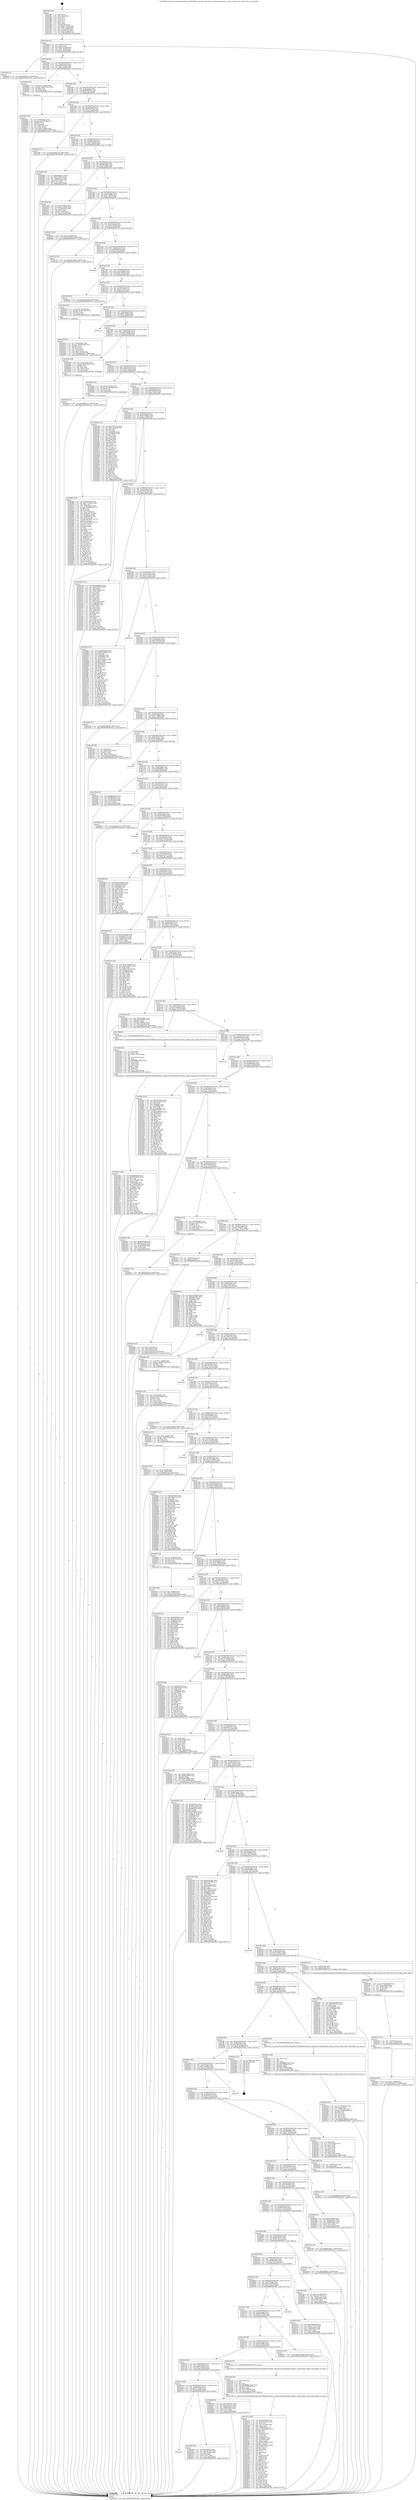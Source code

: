 digraph "0x401980" {
  label = "0x401980 (/mnt/c/Users/mathe/Desktop/tcc/POCII/binaries/extr_linuxdriversmediamedia-entity.c_media_entity_other_Final-ollvm.out::main(0))"
  labelloc = "t"
  node[shape=record]

  Entry [label="",width=0.3,height=0.3,shape=circle,fillcolor=black,style=filled]
  "0x4019b2" [label="{
     0x4019b2 [32]\l
     | [instrs]\l
     &nbsp;&nbsp;0x4019b2 \<+6\>: mov -0x9c(%rbp),%eax\l
     &nbsp;&nbsp;0x4019b8 \<+2\>: mov %eax,%ecx\l
     &nbsp;&nbsp;0x4019ba \<+6\>: sub $0x82a5c26d,%ecx\l
     &nbsp;&nbsp;0x4019c0 \<+6\>: mov %eax,-0xa0(%rbp)\l
     &nbsp;&nbsp;0x4019c6 \<+6\>: mov %ecx,-0xa4(%rbp)\l
     &nbsp;&nbsp;0x4019cc \<+6\>: je 0000000000402b29 \<main+0x11a9\>\l
  }"]
  "0x402b29" [label="{
     0x402b29 [15]\l
     | [instrs]\l
     &nbsp;&nbsp;0x402b29 \<+10\>: movl $0x365dd729,-0x9c(%rbp)\l
     &nbsp;&nbsp;0x402b33 \<+5\>: jmp 0000000000403297 \<main+0x1917\>\l
  }"]
  "0x4019d2" [label="{
     0x4019d2 [28]\l
     | [instrs]\l
     &nbsp;&nbsp;0x4019d2 \<+5\>: jmp 00000000004019d7 \<main+0x57\>\l
     &nbsp;&nbsp;0x4019d7 \<+6\>: mov -0xa0(%rbp),%eax\l
     &nbsp;&nbsp;0x4019dd \<+5\>: sub $0x8521daa5,%eax\l
     &nbsp;&nbsp;0x4019e2 \<+6\>: mov %eax,-0xa8(%rbp)\l
     &nbsp;&nbsp;0x4019e8 \<+6\>: je 000000000040294a \<main+0xfca\>\l
  }"]
  Exit [label="",width=0.3,height=0.3,shape=circle,fillcolor=black,style=filled,peripheries=2]
  "0x40294a" [label="{
     0x40294a [23]\l
     | [instrs]\l
     &nbsp;&nbsp;0x40294a \<+7\>: movl $0x1,-0x80(%rbp)\l
     &nbsp;&nbsp;0x402951 \<+4\>: movslq -0x80(%rbp),%rax\l
     &nbsp;&nbsp;0x402955 \<+4\>: shl $0x2,%rax\l
     &nbsp;&nbsp;0x402959 \<+3\>: mov %rax,%rdi\l
     &nbsp;&nbsp;0x40295c \<+5\>: call 0000000000401050 \<malloc@plt\>\l
     | [calls]\l
     &nbsp;&nbsp;0x401050 \{1\} (unknown)\l
  }"]
  "0x4019ee" [label="{
     0x4019ee [28]\l
     | [instrs]\l
     &nbsp;&nbsp;0x4019ee \<+5\>: jmp 00000000004019f3 \<main+0x73\>\l
     &nbsp;&nbsp;0x4019f3 \<+6\>: mov -0xa0(%rbp),%eax\l
     &nbsp;&nbsp;0x4019f9 \<+5\>: sub $0x869b5d70,%eax\l
     &nbsp;&nbsp;0x4019fe \<+6\>: mov %eax,-0xac(%rbp)\l
     &nbsp;&nbsp;0x401a04 \<+6\>: je 0000000000403272 \<main+0x18f2\>\l
  }"]
  "0x402ec2" [label="{
     0x402ec2 [15]\l
     | [instrs]\l
     &nbsp;&nbsp;0x402ec2 \<+10\>: movl $0xfdd6ea86,-0x9c(%rbp)\l
     &nbsp;&nbsp;0x402ecc \<+5\>: jmp 0000000000403297 \<main+0x1917\>\l
  }"]
  "0x403272" [label="{
     0x403272\l
  }", style=dashed]
  "0x401a0a" [label="{
     0x401a0a [28]\l
     | [instrs]\l
     &nbsp;&nbsp;0x401a0a \<+5\>: jmp 0000000000401a0f \<main+0x8f\>\l
     &nbsp;&nbsp;0x401a0f \<+6\>: mov -0xa0(%rbp),%eax\l
     &nbsp;&nbsp;0x401a15 \<+5\>: sub $0x870077fe,%eax\l
     &nbsp;&nbsp;0x401a1a \<+6\>: mov %eax,-0xb0(%rbp)\l
     &nbsp;&nbsp;0x401a20 \<+6\>: je 0000000000402c4b \<main+0x12cb\>\l
  }"]
  "0x402dcc" [label="{
     0x402dcc [15]\l
     | [instrs]\l
     &nbsp;&nbsp;0x402dcc \<+10\>: movl $0xe32a276,-0x9c(%rbp)\l
     &nbsp;&nbsp;0x402dd6 \<+5\>: jmp 0000000000403297 \<main+0x1917\>\l
  }"]
  "0x402c4b" [label="{
     0x402c4b [15]\l
     | [instrs]\l
     &nbsp;&nbsp;0x402c4b \<+10\>: movl $0x52b911f0,-0x9c(%rbp)\l
     &nbsp;&nbsp;0x402c55 \<+5\>: jmp 0000000000403297 \<main+0x1917\>\l
  }"]
  "0x401a26" [label="{
     0x401a26 [28]\l
     | [instrs]\l
     &nbsp;&nbsp;0x401a26 \<+5\>: jmp 0000000000401a2b \<main+0xab\>\l
     &nbsp;&nbsp;0x401a2b \<+6\>: mov -0xa0(%rbp),%eax\l
     &nbsp;&nbsp;0x401a31 \<+5\>: sub $0x87b53b8d,%eax\l
     &nbsp;&nbsp;0x401a36 \<+6\>: mov %eax,-0xb4(%rbp)\l
     &nbsp;&nbsp;0x401a3c \<+6\>: je 0000000000402d8d \<main+0x140d\>\l
  }"]
  "0x402d3d" [label="{
     0x402d3d [15]\l
     | [instrs]\l
     &nbsp;&nbsp;0x402d3d \<+10\>: movl $0x38b5a111,-0x9c(%rbp)\l
     &nbsp;&nbsp;0x402d47 \<+5\>: jmp 0000000000403297 \<main+0x1917\>\l
  }"]
  "0x402d8d" [label="{
     0x402d8d [33]\l
     | [instrs]\l
     &nbsp;&nbsp;0x402d8d \<+5\>: mov $0x59090813,%eax\l
     &nbsp;&nbsp;0x402d92 \<+5\>: mov $0x3c7b912,%ecx\l
     &nbsp;&nbsp;0x402d97 \<+6\>: mov -0x98(%rbp),%edx\l
     &nbsp;&nbsp;0x402d9d \<+3\>: cmp -0x58(%rbp),%edx\l
     &nbsp;&nbsp;0x402da0 \<+3\>: cmovl %ecx,%eax\l
     &nbsp;&nbsp;0x402da3 \<+6\>: mov %eax,-0x9c(%rbp)\l
     &nbsp;&nbsp;0x402da9 \<+5\>: jmp 0000000000403297 \<main+0x1917\>\l
  }"]
  "0x401a42" [label="{
     0x401a42 [28]\l
     | [instrs]\l
     &nbsp;&nbsp;0x401a42 \<+5\>: jmp 0000000000401a47 \<main+0xc7\>\l
     &nbsp;&nbsp;0x401a47 \<+6\>: mov -0xa0(%rbp),%eax\l
     &nbsp;&nbsp;0x401a4d \<+5\>: sub $0x8983c98c,%eax\l
     &nbsp;&nbsp;0x401a52 \<+6\>: mov %eax,-0xb8(%rbp)\l
     &nbsp;&nbsp;0x401a58 \<+6\>: je 0000000000402184 \<main+0x804\>\l
  }"]
  "0x402ce6" [label="{
     0x402ce6 [25]\l
     | [instrs]\l
     &nbsp;&nbsp;0x402ce6 \<+10\>: movl $0x0,-0x94(%rbp)\l
     &nbsp;&nbsp;0x402cf0 \<+10\>: movl $0x5cd37719,-0x9c(%rbp)\l
     &nbsp;&nbsp;0x402cfa \<+5\>: jmp 0000000000403297 \<main+0x1917\>\l
  }"]
  "0x402184" [label="{
     0x402184 [30]\l
     | [instrs]\l
     &nbsp;&nbsp;0x402184 \<+5\>: mov $0x7c9ed55,%eax\l
     &nbsp;&nbsp;0x402189 \<+5\>: mov $0xb11b9f4d,%ecx\l
     &nbsp;&nbsp;0x40218e \<+3\>: mov -0x30(%rbp),%edx\l
     &nbsp;&nbsp;0x402191 \<+3\>: cmp $0x2,%edx\l
     &nbsp;&nbsp;0x402194 \<+3\>: cmovne %ecx,%eax\l
     &nbsp;&nbsp;0x402197 \<+6\>: mov %eax,-0x9c(%rbp)\l
     &nbsp;&nbsp;0x40219d \<+5\>: jmp 0000000000403297 \<main+0x1917\>\l
  }"]
  "0x401a5e" [label="{
     0x401a5e [28]\l
     | [instrs]\l
     &nbsp;&nbsp;0x401a5e \<+5\>: jmp 0000000000401a63 \<main+0xe3\>\l
     &nbsp;&nbsp;0x401a63 \<+6\>: mov -0xa0(%rbp),%eax\l
     &nbsp;&nbsp;0x401a69 \<+5\>: sub $0x8c7200e0,%eax\l
     &nbsp;&nbsp;0x401a6e \<+6\>: mov %eax,-0xbc(%rbp)\l
     &nbsp;&nbsp;0x401a74 \<+6\>: je 0000000000402d74 \<main+0x13f4\>\l
  }"]
  "0x403297" [label="{
     0x403297 [5]\l
     | [instrs]\l
     &nbsp;&nbsp;0x403297 \<+5\>: jmp 00000000004019b2 \<main+0x32\>\l
  }"]
  "0x401980" [label="{
     0x401980 [50]\l
     | [instrs]\l
     &nbsp;&nbsp;0x401980 \<+1\>: push %rbp\l
     &nbsp;&nbsp;0x401981 \<+3\>: mov %rsp,%rbp\l
     &nbsp;&nbsp;0x401984 \<+2\>: push %r15\l
     &nbsp;&nbsp;0x401986 \<+2\>: push %r14\l
     &nbsp;&nbsp;0x401988 \<+2\>: push %r13\l
     &nbsp;&nbsp;0x40198a \<+2\>: push %r12\l
     &nbsp;&nbsp;0x40198c \<+1\>: push %rbx\l
     &nbsp;&nbsp;0x40198d \<+7\>: sub $0x1b8,%rsp\l
     &nbsp;&nbsp;0x401994 \<+7\>: movl $0x0,-0x34(%rbp)\l
     &nbsp;&nbsp;0x40199b \<+3\>: mov %edi,-0x38(%rbp)\l
     &nbsp;&nbsp;0x40199e \<+4\>: mov %rsi,-0x40(%rbp)\l
     &nbsp;&nbsp;0x4019a2 \<+3\>: mov -0x38(%rbp),%edi\l
     &nbsp;&nbsp;0x4019a5 \<+3\>: mov %edi,-0x30(%rbp)\l
     &nbsp;&nbsp;0x4019a8 \<+10\>: movl $0x8983c98c,-0x9c(%rbp)\l
  }"]
  "0x402cd7" [label="{
     0x402cd7 [15]\l
     | [instrs]\l
     &nbsp;&nbsp;0x402cd7 \<+4\>: mov -0x50(%rbp),%rdi\l
     &nbsp;&nbsp;0x402cdb \<+6\>: mov %eax,-0x1d0(%rbp)\l
     &nbsp;&nbsp;0x402ce1 \<+5\>: call 0000000000401030 \<free@plt\>\l
     | [calls]\l
     &nbsp;&nbsp;0x401030 \{1\} (unknown)\l
  }"]
  "0x402d74" [label="{
     0x402d74 [25]\l
     | [instrs]\l
     &nbsp;&nbsp;0x402d74 \<+10\>: movl $0x0,-0x98(%rbp)\l
     &nbsp;&nbsp;0x402d7e \<+10\>: movl $0x87b53b8d,-0x9c(%rbp)\l
     &nbsp;&nbsp;0x402d88 \<+5\>: jmp 0000000000403297 \<main+0x1917\>\l
  }"]
  "0x401a7a" [label="{
     0x401a7a [28]\l
     | [instrs]\l
     &nbsp;&nbsp;0x401a7a \<+5\>: jmp 0000000000401a7f \<main+0xff\>\l
     &nbsp;&nbsp;0x401a7f \<+6\>: mov -0xa0(%rbp),%eax\l
     &nbsp;&nbsp;0x401a85 \<+5\>: sub $0x8e0204fd,%eax\l
     &nbsp;&nbsp;0x401a8a \<+6\>: mov %eax,-0xc0(%rbp)\l
     &nbsp;&nbsp;0x401a90 \<+6\>: je 0000000000402c7e \<main+0x12fe\>\l
  }"]
  "0x402cb6" [label="{
     0x402cb6 [33]\l
     | [instrs]\l
     &nbsp;&nbsp;0x402cb6 \<+10\>: movabs $0x4040b6,%rdi\l
     &nbsp;&nbsp;0x402cc0 \<+7\>: mov %rax,-0x90(%rbp)\l
     &nbsp;&nbsp;0x402cc7 \<+7\>: mov -0x90(%rbp),%rax\l
     &nbsp;&nbsp;0x402cce \<+2\>: mov (%rax),%esi\l
     &nbsp;&nbsp;0x402cd0 \<+2\>: mov $0x0,%al\l
     &nbsp;&nbsp;0x402cd2 \<+5\>: call 0000000000401040 \<printf@plt\>\l
     | [calls]\l
     &nbsp;&nbsp;0x401040 \{1\} (unknown)\l
  }"]
  "0x402c7e" [label="{
     0x402c7e [15]\l
     | [instrs]\l
     &nbsp;&nbsp;0x402c7e \<+10\>: movl $0xd41768f0,-0x9c(%rbp)\l
     &nbsp;&nbsp;0x402c88 \<+5\>: jmp 0000000000403297 \<main+0x1917\>\l
  }"]
  "0x401a96" [label="{
     0x401a96 [28]\l
     | [instrs]\l
     &nbsp;&nbsp;0x401a96 \<+5\>: jmp 0000000000401a9b \<main+0x11b\>\l
     &nbsp;&nbsp;0x401a9b \<+6\>: mov -0xa0(%rbp),%eax\l
     &nbsp;&nbsp;0x401aa1 \<+5\>: sub $0x9b66e3e8,%eax\l
     &nbsp;&nbsp;0x401aa6 \<+6\>: mov %eax,-0xc4(%rbp)\l
     &nbsp;&nbsp;0x401aac \<+6\>: je 0000000000402fd3 \<main+0x1653\>\l
  }"]
  "0x402a71" [label="{
     0x402a71 [184]\l
     | [instrs]\l
     &nbsp;&nbsp;0x402a71 \<+5\>: mov $0x440903f2,%ecx\l
     &nbsp;&nbsp;0x402a76 \<+5\>: mov $0x82a5c26d,%edx\l
     &nbsp;&nbsp;0x402a7b \<+3\>: mov $0x1,%sil\l
     &nbsp;&nbsp;0x402a7e \<+6\>: mov -0x1cc(%rbp),%edi\l
     &nbsp;&nbsp;0x402a84 \<+3\>: imul %eax,%edi\l
     &nbsp;&nbsp;0x402a87 \<+4\>: mov -0x60(%rbp),%r8\l
     &nbsp;&nbsp;0x402a8b \<+4\>: movslq -0x64(%rbp),%r9\l
     &nbsp;&nbsp;0x402a8f \<+4\>: shl $0x4,%r9\l
     &nbsp;&nbsp;0x402a93 \<+3\>: add %r9,%r8\l
     &nbsp;&nbsp;0x402a96 \<+4\>: mov 0x8(%r8),%r8\l
     &nbsp;&nbsp;0x402a9a \<+3\>: mov (%r8),%r8\l
     &nbsp;&nbsp;0x402a9d \<+3\>: mov %edi,(%r8)\l
     &nbsp;&nbsp;0x402aa0 \<+7\>: mov 0x40605c,%eax\l
     &nbsp;&nbsp;0x402aa7 \<+7\>: mov 0x406060,%edi\l
     &nbsp;&nbsp;0x402aae \<+3\>: mov %eax,%r10d\l
     &nbsp;&nbsp;0x402ab1 \<+7\>: sub $0xe0c8559a,%r10d\l
     &nbsp;&nbsp;0x402ab8 \<+4\>: sub $0x1,%r10d\l
     &nbsp;&nbsp;0x402abc \<+7\>: add $0xe0c8559a,%r10d\l
     &nbsp;&nbsp;0x402ac3 \<+4\>: imul %r10d,%eax\l
     &nbsp;&nbsp;0x402ac7 \<+3\>: and $0x1,%eax\l
     &nbsp;&nbsp;0x402aca \<+3\>: cmp $0x0,%eax\l
     &nbsp;&nbsp;0x402acd \<+4\>: sete %r11b\l
     &nbsp;&nbsp;0x402ad1 \<+3\>: cmp $0xa,%edi\l
     &nbsp;&nbsp;0x402ad4 \<+3\>: setl %bl\l
     &nbsp;&nbsp;0x402ad7 \<+3\>: mov %r11b,%r14b\l
     &nbsp;&nbsp;0x402ada \<+4\>: xor $0xff,%r14b\l
     &nbsp;&nbsp;0x402ade \<+3\>: mov %bl,%r15b\l
     &nbsp;&nbsp;0x402ae1 \<+4\>: xor $0xff,%r15b\l
     &nbsp;&nbsp;0x402ae5 \<+4\>: xor $0x0,%sil\l
     &nbsp;&nbsp;0x402ae9 \<+3\>: mov %r14b,%r12b\l
     &nbsp;&nbsp;0x402aec \<+4\>: and $0x0,%r12b\l
     &nbsp;&nbsp;0x402af0 \<+3\>: and %sil,%r11b\l
     &nbsp;&nbsp;0x402af3 \<+3\>: mov %r15b,%r13b\l
     &nbsp;&nbsp;0x402af6 \<+4\>: and $0x0,%r13b\l
     &nbsp;&nbsp;0x402afa \<+3\>: and %sil,%bl\l
     &nbsp;&nbsp;0x402afd \<+3\>: or %r11b,%r12b\l
     &nbsp;&nbsp;0x402b00 \<+3\>: or %bl,%r13b\l
     &nbsp;&nbsp;0x402b03 \<+3\>: xor %r13b,%r12b\l
     &nbsp;&nbsp;0x402b06 \<+3\>: or %r15b,%r14b\l
     &nbsp;&nbsp;0x402b09 \<+4\>: xor $0xff,%r14b\l
     &nbsp;&nbsp;0x402b0d \<+4\>: or $0x0,%sil\l
     &nbsp;&nbsp;0x402b11 \<+3\>: and %sil,%r14b\l
     &nbsp;&nbsp;0x402b14 \<+3\>: or %r14b,%r12b\l
     &nbsp;&nbsp;0x402b17 \<+4\>: test $0x1,%r12b\l
     &nbsp;&nbsp;0x402b1b \<+3\>: cmovne %edx,%ecx\l
     &nbsp;&nbsp;0x402b1e \<+6\>: mov %ecx,-0x9c(%rbp)\l
     &nbsp;&nbsp;0x402b24 \<+5\>: jmp 0000000000403297 \<main+0x1917\>\l
  }"]
  "0x402fd3" [label="{
     0x402fd3\l
  }", style=dashed]
  "0x401ab2" [label="{
     0x401ab2 [28]\l
     | [instrs]\l
     &nbsp;&nbsp;0x401ab2 \<+5\>: jmp 0000000000401ab7 \<main+0x137\>\l
     &nbsp;&nbsp;0x401ab7 \<+6\>: mov -0xa0(%rbp),%eax\l
     &nbsp;&nbsp;0x401abd \<+5\>: sub $0x9c392fe3,%eax\l
     &nbsp;&nbsp;0x401ac2 \<+6\>: mov %eax,-0xc8(%rbp)\l
     &nbsp;&nbsp;0x401ac8 \<+6\>: je 00000000004030d2 \<main+0x1752\>\l
  }"]
  "0x402a49" [label="{
     0x402a49 [40]\l
     | [instrs]\l
     &nbsp;&nbsp;0x402a49 \<+5\>: mov $0x2,%ecx\l
     &nbsp;&nbsp;0x402a4e \<+1\>: cltd\l
     &nbsp;&nbsp;0x402a4f \<+2\>: idiv %ecx\l
     &nbsp;&nbsp;0x402a51 \<+6\>: imul $0xfffffffe,%edx,%ecx\l
     &nbsp;&nbsp;0x402a57 \<+6\>: sub $0x57c60060,%ecx\l
     &nbsp;&nbsp;0x402a5d \<+3\>: add $0x1,%ecx\l
     &nbsp;&nbsp;0x402a60 \<+6\>: add $0x57c60060,%ecx\l
     &nbsp;&nbsp;0x402a66 \<+6\>: mov %ecx,-0x1cc(%rbp)\l
     &nbsp;&nbsp;0x402a6c \<+5\>: call 0000000000401160 \<next_i\>\l
     | [calls]\l
     &nbsp;&nbsp;0x401160 \{1\} (/mnt/c/Users/mathe/Desktop/tcc/POCII/binaries/extr_linuxdriversmediamedia-entity.c_media_entity_other_Final-ollvm.out::next_i)\l
  }"]
  "0x4030d2" [label="{
     0x4030d2 [15]\l
     | [instrs]\l
     &nbsp;&nbsp;0x4030d2 \<+10\>: movl $0x50fb1624,-0x9c(%rbp)\l
     &nbsp;&nbsp;0x4030dc \<+5\>: jmp 0000000000403297 \<main+0x1917\>\l
  }"]
  "0x401ace" [label="{
     0x401ace [28]\l
     | [instrs]\l
     &nbsp;&nbsp;0x401ace \<+5\>: jmp 0000000000401ad3 \<main+0x153\>\l
     &nbsp;&nbsp;0x401ad3 \<+6\>: mov -0xa0(%rbp),%eax\l
     &nbsp;&nbsp;0x401ad9 \<+5\>: sub $0xaaa7c7fb,%eax\l
     &nbsp;&nbsp;0x401ade \<+6\>: mov %eax,-0xcc(%rbp)\l
     &nbsp;&nbsp;0x401ae4 \<+6\>: je 0000000000402518 \<main+0xb98\>\l
  }"]
  "0x402961" [label="{
     0x402961 [47]\l
     | [instrs]\l
     &nbsp;&nbsp;0x402961 \<+4\>: mov -0x60(%rbp),%rdi\l
     &nbsp;&nbsp;0x402965 \<+4\>: movslq -0x64(%rbp),%rcx\l
     &nbsp;&nbsp;0x402969 \<+4\>: shl $0x4,%rcx\l
     &nbsp;&nbsp;0x40296d \<+3\>: add %rcx,%rdi\l
     &nbsp;&nbsp;0x402970 \<+4\>: mov 0x8(%rdi),%rcx\l
     &nbsp;&nbsp;0x402974 \<+3\>: mov %rax,(%rcx)\l
     &nbsp;&nbsp;0x402977 \<+10\>: movl $0x0,-0x84(%rbp)\l
     &nbsp;&nbsp;0x402981 \<+10\>: movl $0xef8a6515,-0x9c(%rbp)\l
     &nbsp;&nbsp;0x40298b \<+5\>: jmp 0000000000403297 \<main+0x1917\>\l
  }"]
  "0x402518" [label="{
     0x402518 [23]\l
     | [instrs]\l
     &nbsp;&nbsp;0x402518 \<+7\>: movl $0x1,-0x70(%rbp)\l
     &nbsp;&nbsp;0x40251f \<+4\>: movslq -0x70(%rbp),%rax\l
     &nbsp;&nbsp;0x402523 \<+4\>: shl $0x2,%rax\l
     &nbsp;&nbsp;0x402527 \<+3\>: mov %rax,%rdi\l
     &nbsp;&nbsp;0x40252a \<+5\>: call 0000000000401050 \<malloc@plt\>\l
     | [calls]\l
     &nbsp;&nbsp;0x401050 \{1\} (unknown)\l
  }"]
  "0x401aea" [label="{
     0x401aea [28]\l
     | [instrs]\l
     &nbsp;&nbsp;0x401aea \<+5\>: jmp 0000000000401aef \<main+0x16f\>\l
     &nbsp;&nbsp;0x401aef \<+6\>: mov -0xa0(%rbp),%eax\l
     &nbsp;&nbsp;0x401af5 \<+5\>: sub $0xb11b9f4d,%eax\l
     &nbsp;&nbsp;0x401afa \<+6\>: mov %eax,-0xd0(%rbp)\l
     &nbsp;&nbsp;0x401b00 \<+6\>: je 00000000004021a2 \<main+0x822\>\l
  }"]
  "0x40286a" [label="{
     0x40286a [179]\l
     | [instrs]\l
     &nbsp;&nbsp;0x40286a \<+5\>: mov $0xfcf252aa,%ecx\l
     &nbsp;&nbsp;0x40286f \<+5\>: mov $0x177ca630,%edx\l
     &nbsp;&nbsp;0x402874 \<+3\>: mov $0x1,%sil\l
     &nbsp;&nbsp;0x402877 \<+4\>: mov -0x60(%rbp),%rdi\l
     &nbsp;&nbsp;0x40287b \<+4\>: movslq -0x64(%rbp),%r8\l
     &nbsp;&nbsp;0x40287f \<+4\>: shl $0x4,%r8\l
     &nbsp;&nbsp;0x402883 \<+3\>: add %r8,%rdi\l
     &nbsp;&nbsp;0x402886 \<+4\>: mov %rax,0x8(%rdi)\l
     &nbsp;&nbsp;0x40288a \<+7\>: movl $0x0,-0x7c(%rbp)\l
     &nbsp;&nbsp;0x402891 \<+8\>: mov 0x40605c,%r9d\l
     &nbsp;&nbsp;0x402899 \<+8\>: mov 0x406060,%r10d\l
     &nbsp;&nbsp;0x4028a1 \<+3\>: mov %r9d,%r11d\l
     &nbsp;&nbsp;0x4028a4 \<+7\>: sub $0x24916b87,%r11d\l
     &nbsp;&nbsp;0x4028ab \<+4\>: sub $0x1,%r11d\l
     &nbsp;&nbsp;0x4028af \<+7\>: add $0x24916b87,%r11d\l
     &nbsp;&nbsp;0x4028b6 \<+4\>: imul %r11d,%r9d\l
     &nbsp;&nbsp;0x4028ba \<+4\>: and $0x1,%r9d\l
     &nbsp;&nbsp;0x4028be \<+4\>: cmp $0x0,%r9d\l
     &nbsp;&nbsp;0x4028c2 \<+3\>: sete %bl\l
     &nbsp;&nbsp;0x4028c5 \<+4\>: cmp $0xa,%r10d\l
     &nbsp;&nbsp;0x4028c9 \<+4\>: setl %r14b\l
     &nbsp;&nbsp;0x4028cd \<+3\>: mov %bl,%r15b\l
     &nbsp;&nbsp;0x4028d0 \<+4\>: xor $0xff,%r15b\l
     &nbsp;&nbsp;0x4028d4 \<+3\>: mov %r14b,%r12b\l
     &nbsp;&nbsp;0x4028d7 \<+4\>: xor $0xff,%r12b\l
     &nbsp;&nbsp;0x4028db \<+4\>: xor $0x0,%sil\l
     &nbsp;&nbsp;0x4028df \<+3\>: mov %r15b,%r13b\l
     &nbsp;&nbsp;0x4028e2 \<+4\>: and $0x0,%r13b\l
     &nbsp;&nbsp;0x4028e6 \<+3\>: and %sil,%bl\l
     &nbsp;&nbsp;0x4028e9 \<+3\>: mov %r12b,%al\l
     &nbsp;&nbsp;0x4028ec \<+2\>: and $0x0,%al\l
     &nbsp;&nbsp;0x4028ee \<+3\>: and %sil,%r14b\l
     &nbsp;&nbsp;0x4028f1 \<+3\>: or %bl,%r13b\l
     &nbsp;&nbsp;0x4028f4 \<+3\>: or %r14b,%al\l
     &nbsp;&nbsp;0x4028f7 \<+3\>: xor %al,%r13b\l
     &nbsp;&nbsp;0x4028fa \<+3\>: or %r12b,%r15b\l
     &nbsp;&nbsp;0x4028fd \<+4\>: xor $0xff,%r15b\l
     &nbsp;&nbsp;0x402901 \<+4\>: or $0x0,%sil\l
     &nbsp;&nbsp;0x402905 \<+3\>: and %sil,%r15b\l
     &nbsp;&nbsp;0x402908 \<+3\>: or %r15b,%r13b\l
     &nbsp;&nbsp;0x40290b \<+4\>: test $0x1,%r13b\l
     &nbsp;&nbsp;0x40290f \<+3\>: cmovne %edx,%ecx\l
     &nbsp;&nbsp;0x402912 \<+6\>: mov %ecx,-0x9c(%rbp)\l
     &nbsp;&nbsp;0x402918 \<+5\>: jmp 0000000000403297 \<main+0x1917\>\l
  }"]
  "0x4021a2" [label="{
     0x4021a2\l
  }", style=dashed]
  "0x401b06" [label="{
     0x401b06 [28]\l
     | [instrs]\l
     &nbsp;&nbsp;0x401b06 \<+5\>: jmp 0000000000401b0b \<main+0x18b\>\l
     &nbsp;&nbsp;0x401b0b \<+6\>: mov -0xa0(%rbp),%eax\l
     &nbsp;&nbsp;0x401b11 \<+5\>: sub $0xb23f455c,%eax\l
     &nbsp;&nbsp;0x401b16 \<+6\>: mov %eax,-0xd4(%rbp)\l
     &nbsp;&nbsp;0x401b1c \<+6\>: je 0000000000402d20 \<main+0x13a0\>\l
  }"]
  "0x4025a5" [label="{
     0x4025a5 [47]\l
     | [instrs]\l
     &nbsp;&nbsp;0x4025a5 \<+6\>: mov -0x1c8(%rbp),%ecx\l
     &nbsp;&nbsp;0x4025ab \<+3\>: imul %eax,%ecx\l
     &nbsp;&nbsp;0x4025ae \<+4\>: mov -0x60(%rbp),%rsi\l
     &nbsp;&nbsp;0x4025b2 \<+4\>: movslq -0x64(%rbp),%rdi\l
     &nbsp;&nbsp;0x4025b6 \<+4\>: shl $0x4,%rdi\l
     &nbsp;&nbsp;0x4025ba \<+3\>: add %rdi,%rsi\l
     &nbsp;&nbsp;0x4025bd \<+3\>: mov (%rsi),%rsi\l
     &nbsp;&nbsp;0x4025c0 \<+3\>: mov (%rsi),%rsi\l
     &nbsp;&nbsp;0x4025c3 \<+2\>: mov %ecx,(%rsi)\l
     &nbsp;&nbsp;0x4025c5 \<+10\>: movl $0xb7dfd658,-0x9c(%rbp)\l
     &nbsp;&nbsp;0x4025cf \<+5\>: jmp 0000000000403297 \<main+0x1917\>\l
  }"]
  "0x402d20" [label="{
     0x402d20 [29]\l
     | [instrs]\l
     &nbsp;&nbsp;0x402d20 \<+4\>: mov -0x60(%rbp),%rax\l
     &nbsp;&nbsp;0x402d24 \<+7\>: movslq -0x94(%rbp),%rcx\l
     &nbsp;&nbsp;0x402d2b \<+4\>: shl $0x4,%rcx\l
     &nbsp;&nbsp;0x402d2f \<+3\>: add %rcx,%rax\l
     &nbsp;&nbsp;0x402d32 \<+3\>: mov (%rax),%rax\l
     &nbsp;&nbsp;0x402d35 \<+3\>: mov %rax,%rdi\l
     &nbsp;&nbsp;0x402d38 \<+5\>: call 0000000000401030 \<free@plt\>\l
     | [calls]\l
     &nbsp;&nbsp;0x401030 \{1\} (unknown)\l
  }"]
  "0x401b22" [label="{
     0x401b22 [28]\l
     | [instrs]\l
     &nbsp;&nbsp;0x401b22 \<+5\>: jmp 0000000000401b27 \<main+0x1a7\>\l
     &nbsp;&nbsp;0x401b27 \<+6\>: mov -0xa0(%rbp),%eax\l
     &nbsp;&nbsp;0x401b2d \<+5\>: sub $0xb64a6cc4,%eax\l
     &nbsp;&nbsp;0x401b32 \<+6\>: mov %eax,-0xd8(%rbp)\l
     &nbsp;&nbsp;0x401b38 \<+6\>: je 0000000000402853 \<main+0xed3\>\l
  }"]
  "0x40257d" [label="{
     0x40257d [40]\l
     | [instrs]\l
     &nbsp;&nbsp;0x40257d \<+5\>: mov $0x2,%ecx\l
     &nbsp;&nbsp;0x402582 \<+1\>: cltd\l
     &nbsp;&nbsp;0x402583 \<+2\>: idiv %ecx\l
     &nbsp;&nbsp;0x402585 \<+6\>: imul $0xfffffffe,%edx,%ecx\l
     &nbsp;&nbsp;0x40258b \<+6\>: sub $0x7c6f5fdf,%ecx\l
     &nbsp;&nbsp;0x402591 \<+3\>: add $0x1,%ecx\l
     &nbsp;&nbsp;0x402594 \<+6\>: add $0x7c6f5fdf,%ecx\l
     &nbsp;&nbsp;0x40259a \<+6\>: mov %ecx,-0x1c8(%rbp)\l
     &nbsp;&nbsp;0x4025a0 \<+5\>: call 0000000000401160 \<next_i\>\l
     | [calls]\l
     &nbsp;&nbsp;0x401160 \{1\} (/mnt/c/Users/mathe/Desktop/tcc/POCII/binaries/extr_linuxdriversmediamedia-entity.c_media_entity_other_Final-ollvm.out::next_i)\l
  }"]
  "0x402853" [label="{
     0x402853 [23]\l
     | [instrs]\l
     &nbsp;&nbsp;0x402853 \<+7\>: movl $0x1,-0x78(%rbp)\l
     &nbsp;&nbsp;0x40285a \<+4\>: movslq -0x78(%rbp),%rax\l
     &nbsp;&nbsp;0x40285e \<+4\>: shl $0x3,%rax\l
     &nbsp;&nbsp;0x402862 \<+3\>: mov %rax,%rdi\l
     &nbsp;&nbsp;0x402865 \<+5\>: call 0000000000401050 \<malloc@plt\>\l
     | [calls]\l
     &nbsp;&nbsp;0x401050 \{1\} (unknown)\l
  }"]
  "0x401b3e" [label="{
     0x401b3e [28]\l
     | [instrs]\l
     &nbsp;&nbsp;0x401b3e \<+5\>: jmp 0000000000401b43 \<main+0x1c3\>\l
     &nbsp;&nbsp;0x401b43 \<+6\>: mov -0xa0(%rbp),%eax\l
     &nbsp;&nbsp;0x401b49 \<+5\>: sub $0xb7dfd658,%eax\l
     &nbsp;&nbsp;0x401b4e \<+6\>: mov %eax,-0xdc(%rbp)\l
     &nbsp;&nbsp;0x401b54 \<+6\>: je 00000000004025d4 \<main+0xc54\>\l
  }"]
  "0x40252f" [label="{
     0x40252f [43]\l
     | [instrs]\l
     &nbsp;&nbsp;0x40252f \<+4\>: mov -0x60(%rbp),%rdi\l
     &nbsp;&nbsp;0x402533 \<+4\>: movslq -0x64(%rbp),%rcx\l
     &nbsp;&nbsp;0x402537 \<+4\>: shl $0x4,%rcx\l
     &nbsp;&nbsp;0x40253b \<+3\>: add %rcx,%rdi\l
     &nbsp;&nbsp;0x40253e \<+3\>: mov (%rdi),%rcx\l
     &nbsp;&nbsp;0x402541 \<+3\>: mov %rax,(%rcx)\l
     &nbsp;&nbsp;0x402544 \<+7\>: movl $0x0,-0x74(%rbp)\l
     &nbsp;&nbsp;0x40254b \<+10\>: movl $0xdc8d6041,-0x9c(%rbp)\l
     &nbsp;&nbsp;0x402555 \<+5\>: jmp 0000000000403297 \<main+0x1917\>\l
  }"]
  "0x4025d4" [label="{
     0x4025d4 [137]\l
     | [instrs]\l
     &nbsp;&nbsp;0x4025d4 \<+5\>: mov $0x15d37cac,%eax\l
     &nbsp;&nbsp;0x4025d9 \<+5\>: mov $0x3c21a8e0,%ecx\l
     &nbsp;&nbsp;0x4025de \<+2\>: mov $0x1,%dl\l
     &nbsp;&nbsp;0x4025e0 \<+2\>: xor %esi,%esi\l
     &nbsp;&nbsp;0x4025e2 \<+7\>: mov 0x40605c,%edi\l
     &nbsp;&nbsp;0x4025e9 \<+8\>: mov 0x406060,%r8d\l
     &nbsp;&nbsp;0x4025f1 \<+3\>: sub $0x1,%esi\l
     &nbsp;&nbsp;0x4025f4 \<+3\>: mov %edi,%r9d\l
     &nbsp;&nbsp;0x4025f7 \<+3\>: add %esi,%r9d\l
     &nbsp;&nbsp;0x4025fa \<+4\>: imul %r9d,%edi\l
     &nbsp;&nbsp;0x4025fe \<+3\>: and $0x1,%edi\l
     &nbsp;&nbsp;0x402601 \<+3\>: cmp $0x0,%edi\l
     &nbsp;&nbsp;0x402604 \<+4\>: sete %r10b\l
     &nbsp;&nbsp;0x402608 \<+4\>: cmp $0xa,%r8d\l
     &nbsp;&nbsp;0x40260c \<+4\>: setl %r11b\l
     &nbsp;&nbsp;0x402610 \<+3\>: mov %r10b,%bl\l
     &nbsp;&nbsp;0x402613 \<+3\>: xor $0xff,%bl\l
     &nbsp;&nbsp;0x402616 \<+3\>: mov %r11b,%r14b\l
     &nbsp;&nbsp;0x402619 \<+4\>: xor $0xff,%r14b\l
     &nbsp;&nbsp;0x40261d \<+3\>: xor $0x0,%dl\l
     &nbsp;&nbsp;0x402620 \<+3\>: mov %bl,%r15b\l
     &nbsp;&nbsp;0x402623 \<+4\>: and $0x0,%r15b\l
     &nbsp;&nbsp;0x402627 \<+3\>: and %dl,%r10b\l
     &nbsp;&nbsp;0x40262a \<+3\>: mov %r14b,%r12b\l
     &nbsp;&nbsp;0x40262d \<+4\>: and $0x0,%r12b\l
     &nbsp;&nbsp;0x402631 \<+3\>: and %dl,%r11b\l
     &nbsp;&nbsp;0x402634 \<+3\>: or %r10b,%r15b\l
     &nbsp;&nbsp;0x402637 \<+3\>: or %r11b,%r12b\l
     &nbsp;&nbsp;0x40263a \<+3\>: xor %r12b,%r15b\l
     &nbsp;&nbsp;0x40263d \<+3\>: or %r14b,%bl\l
     &nbsp;&nbsp;0x402640 \<+3\>: xor $0xff,%bl\l
     &nbsp;&nbsp;0x402643 \<+3\>: or $0x0,%dl\l
     &nbsp;&nbsp;0x402646 \<+2\>: and %dl,%bl\l
     &nbsp;&nbsp;0x402648 \<+3\>: or %bl,%r15b\l
     &nbsp;&nbsp;0x40264b \<+4\>: test $0x1,%r15b\l
     &nbsp;&nbsp;0x40264f \<+3\>: cmovne %ecx,%eax\l
     &nbsp;&nbsp;0x402652 \<+6\>: mov %eax,-0x9c(%rbp)\l
     &nbsp;&nbsp;0x402658 \<+5\>: jmp 0000000000403297 \<main+0x1917\>\l
  }"]
  "0x401b5a" [label="{
     0x401b5a [28]\l
     | [instrs]\l
     &nbsp;&nbsp;0x401b5a \<+5\>: jmp 0000000000401b5f \<main+0x1df\>\l
     &nbsp;&nbsp;0x401b5f \<+6\>: mov -0xa0(%rbp),%eax\l
     &nbsp;&nbsp;0x401b65 \<+5\>: sub $0xbe30366a,%eax\l
     &nbsp;&nbsp;0x401b6a \<+6\>: mov %eax,-0xe0(%rbp)\l
     &nbsp;&nbsp;0x401b70 \<+6\>: je 0000000000402e36 \<main+0x14b6\>\l
  }"]
  "0x4024d2" [label="{
     0x4024d2 [40]\l
     | [instrs]\l
     &nbsp;&nbsp;0x4024d2 \<+4\>: mov -0x60(%rbp),%rdi\l
     &nbsp;&nbsp;0x4024d6 \<+4\>: movslq -0x64(%rbp),%rcx\l
     &nbsp;&nbsp;0x4024da \<+4\>: shl $0x4,%rcx\l
     &nbsp;&nbsp;0x4024de \<+3\>: add %rcx,%rdi\l
     &nbsp;&nbsp;0x4024e1 \<+3\>: mov %rax,(%rdi)\l
     &nbsp;&nbsp;0x4024e4 \<+7\>: movl $0x0,-0x6c(%rbp)\l
     &nbsp;&nbsp;0x4024eb \<+10\>: movl $0x68106371,-0x9c(%rbp)\l
     &nbsp;&nbsp;0x4024f5 \<+5\>: jmp 0000000000403297 \<main+0x1917\>\l
  }"]
  "0x402e36" [label="{
     0x402e36 [113]\l
     | [instrs]\l
     &nbsp;&nbsp;0x402e36 \<+5\>: mov $0x33dd46d4,%eax\l
     &nbsp;&nbsp;0x402e3b \<+5\>: mov $0x6b23854a,%ecx\l
     &nbsp;&nbsp;0x402e40 \<+2\>: xor %edx,%edx\l
     &nbsp;&nbsp;0x402e42 \<+6\>: mov -0x98(%rbp),%esi\l
     &nbsp;&nbsp;0x402e48 \<+2\>: mov %edx,%edi\l
     &nbsp;&nbsp;0x402e4a \<+2\>: sub %esi,%edi\l
     &nbsp;&nbsp;0x402e4c \<+2\>: mov %edx,%esi\l
     &nbsp;&nbsp;0x402e4e \<+3\>: sub $0x1,%esi\l
     &nbsp;&nbsp;0x402e51 \<+2\>: add %esi,%edi\l
     &nbsp;&nbsp;0x402e53 \<+2\>: mov %edx,%esi\l
     &nbsp;&nbsp;0x402e55 \<+2\>: sub %edi,%esi\l
     &nbsp;&nbsp;0x402e57 \<+6\>: mov %esi,-0x98(%rbp)\l
     &nbsp;&nbsp;0x402e5d \<+7\>: mov 0x40605c,%esi\l
     &nbsp;&nbsp;0x402e64 \<+7\>: mov 0x406060,%edi\l
     &nbsp;&nbsp;0x402e6b \<+3\>: sub $0x1,%edx\l
     &nbsp;&nbsp;0x402e6e \<+3\>: mov %esi,%r8d\l
     &nbsp;&nbsp;0x402e71 \<+3\>: add %edx,%r8d\l
     &nbsp;&nbsp;0x402e74 \<+4\>: imul %r8d,%esi\l
     &nbsp;&nbsp;0x402e78 \<+3\>: and $0x1,%esi\l
     &nbsp;&nbsp;0x402e7b \<+3\>: cmp $0x0,%esi\l
     &nbsp;&nbsp;0x402e7e \<+4\>: sete %r9b\l
     &nbsp;&nbsp;0x402e82 \<+3\>: cmp $0xa,%edi\l
     &nbsp;&nbsp;0x402e85 \<+4\>: setl %r10b\l
     &nbsp;&nbsp;0x402e89 \<+3\>: mov %r9b,%r11b\l
     &nbsp;&nbsp;0x402e8c \<+3\>: and %r10b,%r11b\l
     &nbsp;&nbsp;0x402e8f \<+3\>: xor %r10b,%r9b\l
     &nbsp;&nbsp;0x402e92 \<+3\>: or %r9b,%r11b\l
     &nbsp;&nbsp;0x402e95 \<+4\>: test $0x1,%r11b\l
     &nbsp;&nbsp;0x402e99 \<+3\>: cmovne %ecx,%eax\l
     &nbsp;&nbsp;0x402e9c \<+6\>: mov %eax,-0x9c(%rbp)\l
     &nbsp;&nbsp;0x402ea2 \<+5\>: jmp 0000000000403297 \<main+0x1917\>\l
  }"]
  "0x401b76" [label="{
     0x401b76 [28]\l
     | [instrs]\l
     &nbsp;&nbsp;0x401b76 \<+5\>: jmp 0000000000401b7b \<main+0x1fb\>\l
     &nbsp;&nbsp;0x401b7b \<+6\>: mov -0xa0(%rbp),%eax\l
     &nbsp;&nbsp;0x401b81 \<+5\>: sub $0xc6af5158,%eax\l
     &nbsp;&nbsp;0x401b86 \<+6\>: mov %eax,-0xe4(%rbp)\l
     &nbsp;&nbsp;0x401b8c \<+6\>: je 00000000004029b1 \<main+0x1031\>\l
  }"]
  "0x402483" [label="{
     0x402483 [26]\l
     | [instrs]\l
     &nbsp;&nbsp;0x402483 \<+4\>: mov %rax,-0x60(%rbp)\l
     &nbsp;&nbsp;0x402487 \<+7\>: movl $0x0,-0x64(%rbp)\l
     &nbsp;&nbsp;0x40248e \<+10\>: movl $0x6ce2a56f,-0x9c(%rbp)\l
     &nbsp;&nbsp;0x402498 \<+5\>: jmp 0000000000403297 \<main+0x1917\>\l
  }"]
  "0x4029b1" [label="{
     0x4029b1 [147]\l
     | [instrs]\l
     &nbsp;&nbsp;0x4029b1 \<+5\>: mov $0x440903f2,%eax\l
     &nbsp;&nbsp;0x4029b6 \<+5\>: mov $0x6be39993,%ecx\l
     &nbsp;&nbsp;0x4029bb \<+2\>: mov $0x1,%dl\l
     &nbsp;&nbsp;0x4029bd \<+7\>: mov 0x40605c,%esi\l
     &nbsp;&nbsp;0x4029c4 \<+7\>: mov 0x406060,%edi\l
     &nbsp;&nbsp;0x4029cb \<+3\>: mov %esi,%r8d\l
     &nbsp;&nbsp;0x4029ce \<+7\>: sub $0x25c02da1,%r8d\l
     &nbsp;&nbsp;0x4029d5 \<+4\>: sub $0x1,%r8d\l
     &nbsp;&nbsp;0x4029d9 \<+7\>: add $0x25c02da1,%r8d\l
     &nbsp;&nbsp;0x4029e0 \<+4\>: imul %r8d,%esi\l
     &nbsp;&nbsp;0x4029e4 \<+3\>: and $0x1,%esi\l
     &nbsp;&nbsp;0x4029e7 \<+3\>: cmp $0x0,%esi\l
     &nbsp;&nbsp;0x4029ea \<+4\>: sete %r9b\l
     &nbsp;&nbsp;0x4029ee \<+3\>: cmp $0xa,%edi\l
     &nbsp;&nbsp;0x4029f1 \<+4\>: setl %r10b\l
     &nbsp;&nbsp;0x4029f5 \<+3\>: mov %r9b,%r11b\l
     &nbsp;&nbsp;0x4029f8 \<+4\>: xor $0xff,%r11b\l
     &nbsp;&nbsp;0x4029fc \<+3\>: mov %r10b,%bl\l
     &nbsp;&nbsp;0x4029ff \<+3\>: xor $0xff,%bl\l
     &nbsp;&nbsp;0x402a02 \<+3\>: xor $0x1,%dl\l
     &nbsp;&nbsp;0x402a05 \<+3\>: mov %r11b,%r14b\l
     &nbsp;&nbsp;0x402a08 \<+4\>: and $0xff,%r14b\l
     &nbsp;&nbsp;0x402a0c \<+3\>: and %dl,%r9b\l
     &nbsp;&nbsp;0x402a0f \<+3\>: mov %bl,%r15b\l
     &nbsp;&nbsp;0x402a12 \<+4\>: and $0xff,%r15b\l
     &nbsp;&nbsp;0x402a16 \<+3\>: and %dl,%r10b\l
     &nbsp;&nbsp;0x402a19 \<+3\>: or %r9b,%r14b\l
     &nbsp;&nbsp;0x402a1c \<+3\>: or %r10b,%r15b\l
     &nbsp;&nbsp;0x402a1f \<+3\>: xor %r15b,%r14b\l
     &nbsp;&nbsp;0x402a22 \<+3\>: or %bl,%r11b\l
     &nbsp;&nbsp;0x402a25 \<+4\>: xor $0xff,%r11b\l
     &nbsp;&nbsp;0x402a29 \<+3\>: or $0x1,%dl\l
     &nbsp;&nbsp;0x402a2c \<+3\>: and %dl,%r11b\l
     &nbsp;&nbsp;0x402a2f \<+3\>: or %r11b,%r14b\l
     &nbsp;&nbsp;0x402a32 \<+4\>: test $0x1,%r14b\l
     &nbsp;&nbsp;0x402a36 \<+3\>: cmovne %ecx,%eax\l
     &nbsp;&nbsp;0x402a39 \<+6\>: mov %eax,-0x9c(%rbp)\l
     &nbsp;&nbsp;0x402a3f \<+5\>: jmp 0000000000403297 \<main+0x1917\>\l
  }"]
  "0x401b92" [label="{
     0x401b92 [28]\l
     | [instrs]\l
     &nbsp;&nbsp;0x401b92 \<+5\>: jmp 0000000000401b97 \<main+0x217\>\l
     &nbsp;&nbsp;0x401b97 \<+6\>: mov -0xa0(%rbp),%eax\l
     &nbsp;&nbsp;0x401b9d \<+5\>: sub $0xca0143d2,%eax\l
     &nbsp;&nbsp;0x401ba2 \<+6\>: mov %eax,-0xe8(%rbp)\l
     &nbsp;&nbsp;0x401ba8 \<+6\>: je 00000000004021fd \<main+0x87d\>\l
  }"]
  "0x4023d1" [label="{
     0x4023d1 [106]\l
     | [instrs]\l
     &nbsp;&nbsp;0x4023d1 \<+5\>: mov $0xebf00629,%ecx\l
     &nbsp;&nbsp;0x4023d6 \<+5\>: mov $0xd38d6ea8,%edx\l
     &nbsp;&nbsp;0x4023db \<+2\>: xor %esi,%esi\l
     &nbsp;&nbsp;0x4023dd \<+6\>: mov -0x1c4(%rbp),%edi\l
     &nbsp;&nbsp;0x4023e3 \<+3\>: imul %eax,%edi\l
     &nbsp;&nbsp;0x4023e6 \<+4\>: mov -0x50(%rbp),%r8\l
     &nbsp;&nbsp;0x4023ea \<+4\>: movslq -0x54(%rbp),%r9\l
     &nbsp;&nbsp;0x4023ee \<+4\>: mov %edi,(%r8,%r9,4)\l
     &nbsp;&nbsp;0x4023f2 \<+7\>: mov 0x40605c,%eax\l
     &nbsp;&nbsp;0x4023f9 \<+7\>: mov 0x406060,%edi\l
     &nbsp;&nbsp;0x402400 \<+3\>: sub $0x1,%esi\l
     &nbsp;&nbsp;0x402403 \<+3\>: mov %eax,%r10d\l
     &nbsp;&nbsp;0x402406 \<+3\>: add %esi,%r10d\l
     &nbsp;&nbsp;0x402409 \<+4\>: imul %r10d,%eax\l
     &nbsp;&nbsp;0x40240d \<+3\>: and $0x1,%eax\l
     &nbsp;&nbsp;0x402410 \<+3\>: cmp $0x0,%eax\l
     &nbsp;&nbsp;0x402413 \<+4\>: sete %r11b\l
     &nbsp;&nbsp;0x402417 \<+3\>: cmp $0xa,%edi\l
     &nbsp;&nbsp;0x40241a \<+3\>: setl %bl\l
     &nbsp;&nbsp;0x40241d \<+3\>: mov %r11b,%r14b\l
     &nbsp;&nbsp;0x402420 \<+3\>: and %bl,%r14b\l
     &nbsp;&nbsp;0x402423 \<+3\>: xor %bl,%r11b\l
     &nbsp;&nbsp;0x402426 \<+3\>: or %r11b,%r14b\l
     &nbsp;&nbsp;0x402429 \<+4\>: test $0x1,%r14b\l
     &nbsp;&nbsp;0x40242d \<+3\>: cmovne %edx,%ecx\l
     &nbsp;&nbsp;0x402430 \<+6\>: mov %ecx,-0x9c(%rbp)\l
     &nbsp;&nbsp;0x402436 \<+5\>: jmp 0000000000403297 \<main+0x1917\>\l
  }"]
  "0x4021fd" [label="{
     0x4021fd\l
  }", style=dashed]
  "0x401bae" [label="{
     0x401bae [28]\l
     | [instrs]\l
     &nbsp;&nbsp;0x401bae \<+5\>: jmp 0000000000401bb3 \<main+0x233\>\l
     &nbsp;&nbsp;0x401bb3 \<+6\>: mov -0xa0(%rbp),%eax\l
     &nbsp;&nbsp;0x401bb9 \<+5\>: sub $0xd38d6ea8,%eax\l
     &nbsp;&nbsp;0x401bbe \<+6\>: mov %eax,-0xec(%rbp)\l
     &nbsp;&nbsp;0x401bc4 \<+6\>: je 000000000040243b \<main+0xabb\>\l
  }"]
  "0x40239d" [label="{
     0x40239d [52]\l
     | [instrs]\l
     &nbsp;&nbsp;0x40239d \<+2\>: xor %ecx,%ecx\l
     &nbsp;&nbsp;0x40239f \<+5\>: mov $0x2,%edx\l
     &nbsp;&nbsp;0x4023a4 \<+6\>: mov %edx,-0x1c0(%rbp)\l
     &nbsp;&nbsp;0x4023aa \<+1\>: cltd\l
     &nbsp;&nbsp;0x4023ab \<+6\>: mov -0x1c0(%rbp),%esi\l
     &nbsp;&nbsp;0x4023b1 \<+2\>: idiv %esi\l
     &nbsp;&nbsp;0x4023b3 \<+6\>: imul $0xfffffffe,%edx,%edx\l
     &nbsp;&nbsp;0x4023b9 \<+2\>: mov %ecx,%edi\l
     &nbsp;&nbsp;0x4023bb \<+2\>: sub %edx,%edi\l
     &nbsp;&nbsp;0x4023bd \<+2\>: mov %ecx,%edx\l
     &nbsp;&nbsp;0x4023bf \<+3\>: sub $0x1,%edx\l
     &nbsp;&nbsp;0x4023c2 \<+2\>: add %edx,%edi\l
     &nbsp;&nbsp;0x4023c4 \<+2\>: sub %edi,%ecx\l
     &nbsp;&nbsp;0x4023c6 \<+6\>: mov %ecx,-0x1c4(%rbp)\l
     &nbsp;&nbsp;0x4023cc \<+5\>: call 0000000000401160 \<next_i\>\l
     | [calls]\l
     &nbsp;&nbsp;0x401160 \{1\} (/mnt/c/Users/mathe/Desktop/tcc/POCII/binaries/extr_linuxdriversmediamedia-entity.c_media_entity_other_Final-ollvm.out::next_i)\l
  }"]
  "0x40243b" [label="{
     0x40243b [15]\l
     | [instrs]\l
     &nbsp;&nbsp;0x40243b \<+10\>: movl $0xf108b65a,-0x9c(%rbp)\l
     &nbsp;&nbsp;0x402445 \<+5\>: jmp 0000000000403297 \<main+0x1917\>\l
  }"]
  "0x401bca" [label="{
     0x401bca [28]\l
     | [instrs]\l
     &nbsp;&nbsp;0x401bca \<+5\>: jmp 0000000000401bcf \<main+0x24f\>\l
     &nbsp;&nbsp;0x401bcf \<+6\>: mov -0xa0(%rbp),%eax\l
     &nbsp;&nbsp;0x401bd5 \<+5\>: sub $0xd41768f0,%eax\l
     &nbsp;&nbsp;0x401bda \<+6\>: mov %eax,-0xf0(%rbp)\l
     &nbsp;&nbsp;0x401be0 \<+6\>: je 0000000000402c8d \<main+0x130d\>\l
  }"]
  "0x402305" [label="{
     0x402305 [26]\l
     | [instrs]\l
     &nbsp;&nbsp;0x402305 \<+4\>: mov %rax,-0x50(%rbp)\l
     &nbsp;&nbsp;0x402309 \<+7\>: movl $0x0,-0x54(%rbp)\l
     &nbsp;&nbsp;0x402310 \<+10\>: movl $0x68f5518e,-0x9c(%rbp)\l
     &nbsp;&nbsp;0x40231a \<+5\>: jmp 0000000000403297 \<main+0x1917\>\l
  }"]
  "0x402c8d" [label="{
     0x402c8d [28]\l
     | [instrs]\l
     &nbsp;&nbsp;0x402c8d \<+2\>: xor %eax,%eax\l
     &nbsp;&nbsp;0x402c8f \<+3\>: mov -0x64(%rbp),%ecx\l
     &nbsp;&nbsp;0x402c92 \<+3\>: sub $0x1,%eax\l
     &nbsp;&nbsp;0x402c95 \<+2\>: sub %eax,%ecx\l
     &nbsp;&nbsp;0x402c97 \<+3\>: mov %ecx,-0x64(%rbp)\l
     &nbsp;&nbsp;0x402c9a \<+10\>: movl $0x6ce2a56f,-0x9c(%rbp)\l
     &nbsp;&nbsp;0x402ca4 \<+5\>: jmp 0000000000403297 \<main+0x1917\>\l
  }"]
  "0x401be6" [label="{
     0x401be6 [28]\l
     | [instrs]\l
     &nbsp;&nbsp;0x401be6 \<+5\>: jmp 0000000000401beb \<main+0x26b\>\l
     &nbsp;&nbsp;0x401beb \<+6\>: mov -0xa0(%rbp),%eax\l
     &nbsp;&nbsp;0x401bf1 \<+5\>: sub $0xd910e92a,%eax\l
     &nbsp;&nbsp;0x401bf6 \<+6\>: mov %eax,-0xf4(%rbp)\l
     &nbsp;&nbsp;0x401bfc \<+6\>: je 0000000000402f73 \<main+0x15f3\>\l
  }"]
  "0x40217a" [label="{
     0x40217a\l
  }", style=dashed]
  "0x402f73" [label="{
     0x402f73\l
  }", style=dashed]
  "0x401c02" [label="{
     0x401c02 [28]\l
     | [instrs]\l
     &nbsp;&nbsp;0x401c02 \<+5\>: jmp 0000000000401c07 \<main+0x287\>\l
     &nbsp;&nbsp;0x401c07 \<+6\>: mov -0xa0(%rbp),%eax\l
     &nbsp;&nbsp;0x401c0d \<+5\>: sub $0xdc8d6041,%eax\l
     &nbsp;&nbsp;0x401c12 \<+6\>: mov %eax,-0xf8(%rbp)\l
     &nbsp;&nbsp;0x401c18 \<+6\>: je 000000000040255a \<main+0xbda\>\l
  }"]
  "0x4022d0" [label="{
     0x4022d0 [30]\l
     | [instrs]\l
     &nbsp;&nbsp;0x4022d0 \<+5\>: mov $0xfc0f5e5,%eax\l
     &nbsp;&nbsp;0x4022d5 \<+5\>: mov $0x18b70f7f,%ecx\l
     &nbsp;&nbsp;0x4022da \<+3\>: mov -0x2c(%rbp),%edx\l
     &nbsp;&nbsp;0x4022dd \<+3\>: cmp $0x0,%edx\l
     &nbsp;&nbsp;0x4022e0 \<+3\>: cmove %ecx,%eax\l
     &nbsp;&nbsp;0x4022e3 \<+6\>: mov %eax,-0x9c(%rbp)\l
     &nbsp;&nbsp;0x4022e9 \<+5\>: jmp 0000000000403297 \<main+0x1917\>\l
  }"]
  "0x40255a" [label="{
     0x40255a [30]\l
     | [instrs]\l
     &nbsp;&nbsp;0x40255a \<+5\>: mov $0xe0d5a3a1,%eax\l
     &nbsp;&nbsp;0x40255f \<+5\>: mov $0x4ff04ab6,%ecx\l
     &nbsp;&nbsp;0x402564 \<+3\>: mov -0x74(%rbp),%edx\l
     &nbsp;&nbsp;0x402567 \<+3\>: cmp -0x70(%rbp),%edx\l
     &nbsp;&nbsp;0x40256a \<+3\>: cmovl %ecx,%eax\l
     &nbsp;&nbsp;0x40256d \<+6\>: mov %eax,-0x9c(%rbp)\l
     &nbsp;&nbsp;0x402573 \<+5\>: jmp 0000000000403297 \<main+0x1917\>\l
  }"]
  "0x401c1e" [label="{
     0x401c1e [28]\l
     | [instrs]\l
     &nbsp;&nbsp;0x401c1e \<+5\>: jmp 0000000000401c23 \<main+0x2a3\>\l
     &nbsp;&nbsp;0x401c23 \<+6\>: mov -0xa0(%rbp),%eax\l
     &nbsp;&nbsp;0x401c29 \<+5\>: sub $0xe0d5a3a1,%eax\l
     &nbsp;&nbsp;0x401c2e \<+6\>: mov %eax,-0xfc(%rbp)\l
     &nbsp;&nbsp;0x401c34 \<+6\>: je 00000000004026dc \<main+0xd5c\>\l
  }"]
  "0x40215e" [label="{
     0x40215e [28]\l
     | [instrs]\l
     &nbsp;&nbsp;0x40215e \<+5\>: jmp 0000000000402163 \<main+0x7e3\>\l
     &nbsp;&nbsp;0x402163 \<+6\>: mov -0xa0(%rbp),%eax\l
     &nbsp;&nbsp;0x402169 \<+5\>: sub $0x7870166a,%eax\l
     &nbsp;&nbsp;0x40216e \<+6\>: mov %eax,-0x1bc(%rbp)\l
     &nbsp;&nbsp;0x402174 \<+6\>: je 00000000004022d0 \<main+0x950\>\l
  }"]
  "0x4026dc" [label="{
     0x4026dc [15]\l
     | [instrs]\l
     &nbsp;&nbsp;0x4026dc \<+10\>: movl $0xecb41717,-0x9c(%rbp)\l
     &nbsp;&nbsp;0x4026e6 \<+5\>: jmp 0000000000403297 \<main+0x1917\>\l
  }"]
  "0x401c3a" [label="{
     0x401c3a [28]\l
     | [instrs]\l
     &nbsp;&nbsp;0x401c3a \<+5\>: jmp 0000000000401c3f \<main+0x2bf\>\l
     &nbsp;&nbsp;0x401c3f \<+6\>: mov -0xa0(%rbp),%eax\l
     &nbsp;&nbsp;0x401c45 \<+5\>: sub $0xebf00629,%eax\l
     &nbsp;&nbsp;0x401c4a \<+6\>: mov %eax,-0x100(%rbp)\l
     &nbsp;&nbsp;0x401c50 \<+6\>: je 0000000000403111 \<main+0x1791\>\l
  }"]
  "0x40249d" [label="{
     0x40249d [30]\l
     | [instrs]\l
     &nbsp;&nbsp;0x40249d \<+5\>: mov $0x4519a8a7,%eax\l
     &nbsp;&nbsp;0x4024a2 \<+5\>: mov $0x15bd1cd1,%ecx\l
     &nbsp;&nbsp;0x4024a7 \<+3\>: mov -0x64(%rbp),%edx\l
     &nbsp;&nbsp;0x4024aa \<+3\>: cmp -0x58(%rbp),%edx\l
     &nbsp;&nbsp;0x4024ad \<+3\>: cmovl %ecx,%eax\l
     &nbsp;&nbsp;0x4024b0 \<+6\>: mov %eax,-0x9c(%rbp)\l
     &nbsp;&nbsp;0x4024b6 \<+5\>: jmp 0000000000403297 \<main+0x1917\>\l
  }"]
  "0x403111" [label="{
     0x403111\l
  }", style=dashed]
  "0x401c56" [label="{
     0x401c56 [28]\l
     | [instrs]\l
     &nbsp;&nbsp;0x401c56 \<+5\>: jmp 0000000000401c5b \<main+0x2db\>\l
     &nbsp;&nbsp;0x401c5b \<+6\>: mov -0xa0(%rbp),%eax\l
     &nbsp;&nbsp;0x401c61 \<+5\>: sub $0xec4614eb,%eax\l
     &nbsp;&nbsp;0x401c66 \<+6\>: mov %eax,-0x104(%rbp)\l
     &nbsp;&nbsp;0x401c6c \<+6\>: je 0000000000403182 \<main+0x1802\>\l
  }"]
  "0x402142" [label="{
     0x402142 [28]\l
     | [instrs]\l
     &nbsp;&nbsp;0x402142 \<+5\>: jmp 0000000000402147 \<main+0x7c7\>\l
     &nbsp;&nbsp;0x402147 \<+6\>: mov -0xa0(%rbp),%eax\l
     &nbsp;&nbsp;0x40214d \<+5\>: sub $0x6ce2a56f,%eax\l
     &nbsp;&nbsp;0x402152 \<+6\>: mov %eax,-0x1b8(%rbp)\l
     &nbsp;&nbsp;0x402158 \<+6\>: je 000000000040249d \<main+0xb1d\>\l
  }"]
  "0x403182" [label="{
     0x403182\l
  }", style=dashed]
  "0x401c72" [label="{
     0x401c72 [28]\l
     | [instrs]\l
     &nbsp;&nbsp;0x401c72 \<+5\>: jmp 0000000000401c77 \<main+0x2f7\>\l
     &nbsp;&nbsp;0x401c77 \<+6\>: mov -0xa0(%rbp),%eax\l
     &nbsp;&nbsp;0x401c7d \<+5\>: sub $0xecb41717,%eax\l
     &nbsp;&nbsp;0x401c82 \<+6\>: mov %eax,-0x108(%rbp)\l
     &nbsp;&nbsp;0x401c88 \<+6\>: je 00000000004026eb \<main+0xd6b\>\l
  }"]
  "0x402a44" [label="{
     0x402a44 [5]\l
     | [instrs]\l
     &nbsp;&nbsp;0x402a44 \<+5\>: call 0000000000401160 \<next_i\>\l
     | [calls]\l
     &nbsp;&nbsp;0x401160 \{1\} (/mnt/c/Users/mathe/Desktop/tcc/POCII/binaries/extr_linuxdriversmediamedia-entity.c_media_entity_other_Final-ollvm.out::next_i)\l
  }"]
  "0x4026eb" [label="{
     0x4026eb [91]\l
     | [instrs]\l
     &nbsp;&nbsp;0x4026eb \<+5\>: mov $0xec4614eb,%eax\l
     &nbsp;&nbsp;0x4026f0 \<+5\>: mov $0x41efd5dd,%ecx\l
     &nbsp;&nbsp;0x4026f5 \<+7\>: mov 0x40605c,%edx\l
     &nbsp;&nbsp;0x4026fc \<+7\>: mov 0x406060,%esi\l
     &nbsp;&nbsp;0x402703 \<+2\>: mov %edx,%edi\l
     &nbsp;&nbsp;0x402705 \<+6\>: add $0xa33c1de1,%edi\l
     &nbsp;&nbsp;0x40270b \<+3\>: sub $0x1,%edi\l
     &nbsp;&nbsp;0x40270e \<+6\>: sub $0xa33c1de1,%edi\l
     &nbsp;&nbsp;0x402714 \<+3\>: imul %edi,%edx\l
     &nbsp;&nbsp;0x402717 \<+3\>: and $0x1,%edx\l
     &nbsp;&nbsp;0x40271a \<+3\>: cmp $0x0,%edx\l
     &nbsp;&nbsp;0x40271d \<+4\>: sete %r8b\l
     &nbsp;&nbsp;0x402721 \<+3\>: cmp $0xa,%esi\l
     &nbsp;&nbsp;0x402724 \<+4\>: setl %r9b\l
     &nbsp;&nbsp;0x402728 \<+3\>: mov %r8b,%r10b\l
     &nbsp;&nbsp;0x40272b \<+3\>: and %r9b,%r10b\l
     &nbsp;&nbsp;0x40272e \<+3\>: xor %r9b,%r8b\l
     &nbsp;&nbsp;0x402731 \<+3\>: or %r8b,%r10b\l
     &nbsp;&nbsp;0x402734 \<+4\>: test $0x1,%r10b\l
     &nbsp;&nbsp;0x402738 \<+3\>: cmovne %ecx,%eax\l
     &nbsp;&nbsp;0x40273b \<+6\>: mov %eax,-0x9c(%rbp)\l
     &nbsp;&nbsp;0x402741 \<+5\>: jmp 0000000000403297 \<main+0x1917\>\l
  }"]
  "0x401c8e" [label="{
     0x401c8e [28]\l
     | [instrs]\l
     &nbsp;&nbsp;0x401c8e \<+5\>: jmp 0000000000401c93 \<main+0x313\>\l
     &nbsp;&nbsp;0x401c93 \<+6\>: mov -0xa0(%rbp),%eax\l
     &nbsp;&nbsp;0x401c99 \<+5\>: sub $0xef8a6515,%eax\l
     &nbsp;&nbsp;0x401c9e \<+6\>: mov %eax,-0x10c(%rbp)\l
     &nbsp;&nbsp;0x401ca4 \<+6\>: je 0000000000402990 \<main+0x1010\>\l
  }"]
  "0x402126" [label="{
     0x402126 [28]\l
     | [instrs]\l
     &nbsp;&nbsp;0x402126 \<+5\>: jmp 000000000040212b \<main+0x7ab\>\l
     &nbsp;&nbsp;0x40212b \<+6\>: mov -0xa0(%rbp),%eax\l
     &nbsp;&nbsp;0x402131 \<+5\>: sub $0x6be39993,%eax\l
     &nbsp;&nbsp;0x402136 \<+6\>: mov %eax,-0x1b4(%rbp)\l
     &nbsp;&nbsp;0x40213c \<+6\>: je 0000000000402a44 \<main+0x10c4\>\l
  }"]
  "0x402990" [label="{
     0x402990 [33]\l
     | [instrs]\l
     &nbsp;&nbsp;0x402990 \<+5\>: mov $0x1e917898,%eax\l
     &nbsp;&nbsp;0x402995 \<+5\>: mov $0xc6af5158,%ecx\l
     &nbsp;&nbsp;0x40299a \<+6\>: mov -0x84(%rbp),%edx\l
     &nbsp;&nbsp;0x4029a0 \<+3\>: cmp -0x80(%rbp),%edx\l
     &nbsp;&nbsp;0x4029a3 \<+3\>: cmovl %ecx,%eax\l
     &nbsp;&nbsp;0x4029a6 \<+6\>: mov %eax,-0x9c(%rbp)\l
     &nbsp;&nbsp;0x4029ac \<+5\>: jmp 0000000000403297 \<main+0x1917\>\l
  }"]
  "0x401caa" [label="{
     0x401caa [28]\l
     | [instrs]\l
     &nbsp;&nbsp;0x401caa \<+5\>: jmp 0000000000401caf \<main+0x32f\>\l
     &nbsp;&nbsp;0x401caf \<+6\>: mov -0xa0(%rbp),%eax\l
     &nbsp;&nbsp;0x401cb5 \<+5\>: sub $0xf001abcf,%eax\l
     &nbsp;&nbsp;0x401cba \<+6\>: mov %eax,-0x110(%rbp)\l
     &nbsp;&nbsp;0x401cc0 \<+6\>: je 0000000000403075 \<main+0x16f5\>\l
  }"]
  "0x402ea7" [label="{
     0x402ea7 [15]\l
     | [instrs]\l
     &nbsp;&nbsp;0x402ea7 \<+10\>: movl $0x87b53b8d,-0x9c(%rbp)\l
     &nbsp;&nbsp;0x402eb1 \<+5\>: jmp 0000000000403297 \<main+0x1917\>\l
  }"]
  "0x403075" [label="{
     0x403075 [93]\l
     | [instrs]\l
     &nbsp;&nbsp;0x403075 \<+5\>: mov $0x3f73562b,%eax\l
     &nbsp;&nbsp;0x40307a \<+5\>: mov $0x9c392fe3,%ecx\l
     &nbsp;&nbsp;0x40307f \<+2\>: xor %edx,%edx\l
     &nbsp;&nbsp;0x403081 \<+7\>: movl $0x0,-0x34(%rbp)\l
     &nbsp;&nbsp;0x403088 \<+7\>: mov 0x40605c,%esi\l
     &nbsp;&nbsp;0x40308f \<+7\>: mov 0x406060,%edi\l
     &nbsp;&nbsp;0x403096 \<+3\>: sub $0x1,%edx\l
     &nbsp;&nbsp;0x403099 \<+3\>: mov %esi,%r8d\l
     &nbsp;&nbsp;0x40309c \<+3\>: add %edx,%r8d\l
     &nbsp;&nbsp;0x40309f \<+4\>: imul %r8d,%esi\l
     &nbsp;&nbsp;0x4030a3 \<+3\>: and $0x1,%esi\l
     &nbsp;&nbsp;0x4030a6 \<+3\>: cmp $0x0,%esi\l
     &nbsp;&nbsp;0x4030a9 \<+4\>: sete %r9b\l
     &nbsp;&nbsp;0x4030ad \<+3\>: cmp $0xa,%edi\l
     &nbsp;&nbsp;0x4030b0 \<+4\>: setl %r10b\l
     &nbsp;&nbsp;0x4030b4 \<+3\>: mov %r9b,%r11b\l
     &nbsp;&nbsp;0x4030b7 \<+3\>: and %r10b,%r11b\l
     &nbsp;&nbsp;0x4030ba \<+3\>: xor %r10b,%r9b\l
     &nbsp;&nbsp;0x4030bd \<+3\>: or %r9b,%r11b\l
     &nbsp;&nbsp;0x4030c0 \<+4\>: test $0x1,%r11b\l
     &nbsp;&nbsp;0x4030c4 \<+3\>: cmovne %ecx,%eax\l
     &nbsp;&nbsp;0x4030c7 \<+6\>: mov %eax,-0x9c(%rbp)\l
     &nbsp;&nbsp;0x4030cd \<+5\>: jmp 0000000000403297 \<main+0x1917\>\l
  }"]
  "0x401cc6" [label="{
     0x401cc6 [28]\l
     | [instrs]\l
     &nbsp;&nbsp;0x401cc6 \<+5\>: jmp 0000000000401ccb \<main+0x34b\>\l
     &nbsp;&nbsp;0x401ccb \<+6\>: mov -0xa0(%rbp),%eax\l
     &nbsp;&nbsp;0x401cd1 \<+5\>: sub $0xf108b65a,%eax\l
     &nbsp;&nbsp;0x401cd6 \<+6\>: mov %eax,-0x114(%rbp)\l
     &nbsp;&nbsp;0x401cdc \<+6\>: je 000000000040244a \<main+0xaca\>\l
  }"]
  "0x40210a" [label="{
     0x40210a [28]\l
     | [instrs]\l
     &nbsp;&nbsp;0x40210a \<+5\>: jmp 000000000040210f \<main+0x78f\>\l
     &nbsp;&nbsp;0x40210f \<+6\>: mov -0xa0(%rbp),%eax\l
     &nbsp;&nbsp;0x402115 \<+5\>: sub $0x6b23854a,%eax\l
     &nbsp;&nbsp;0x40211a \<+6\>: mov %eax,-0x1b0(%rbp)\l
     &nbsp;&nbsp;0x402120 \<+6\>: je 0000000000402ea7 \<main+0x1527\>\l
  }"]
  "0x40244a" [label="{
     0x40244a [34]\l
     | [instrs]\l
     &nbsp;&nbsp;0x40244a \<+3\>: mov -0x54(%rbp),%eax\l
     &nbsp;&nbsp;0x40244d \<+5\>: add $0xe34d602a,%eax\l
     &nbsp;&nbsp;0x402452 \<+3\>: add $0x1,%eax\l
     &nbsp;&nbsp;0x402455 \<+5\>: sub $0xe34d602a,%eax\l
     &nbsp;&nbsp;0x40245a \<+3\>: mov %eax,-0x54(%rbp)\l
     &nbsp;&nbsp;0x40245d \<+10\>: movl $0x68f5518e,-0x9c(%rbp)\l
     &nbsp;&nbsp;0x402467 \<+5\>: jmp 0000000000403297 \<main+0x1917\>\l
  }"]
  "0x401ce2" [label="{
     0x401ce2 [28]\l
     | [instrs]\l
     &nbsp;&nbsp;0x401ce2 \<+5\>: jmp 0000000000401ce7 \<main+0x367\>\l
     &nbsp;&nbsp;0x401ce7 \<+6\>: mov -0xa0(%rbp),%eax\l
     &nbsp;&nbsp;0x401ced \<+5\>: sub $0xf148ea04,%eax\l
     &nbsp;&nbsp;0x401cf2 \<+6\>: mov %eax,-0x118(%rbp)\l
     &nbsp;&nbsp;0x401cf8 \<+6\>: je 0000000000402398 \<main+0xa18\>\l
  }"]
  "0x4030f6" [label="{
     0x4030f6\l
  }", style=dashed]
  "0x402398" [label="{
     0x402398 [5]\l
     | [instrs]\l
     &nbsp;&nbsp;0x402398 \<+5\>: call 0000000000401160 \<next_i\>\l
     | [calls]\l
     &nbsp;&nbsp;0x401160 \{1\} (/mnt/c/Users/mathe/Desktop/tcc/POCII/binaries/extr_linuxdriversmediamedia-entity.c_media_entity_other_Final-ollvm.out::next_i)\l
  }"]
  "0x401cfe" [label="{
     0x401cfe [28]\l
     | [instrs]\l
     &nbsp;&nbsp;0x401cfe \<+5\>: jmp 0000000000401d03 \<main+0x383\>\l
     &nbsp;&nbsp;0x401d03 \<+6\>: mov -0xa0(%rbp),%eax\l
     &nbsp;&nbsp;0x401d09 \<+5\>: sub $0xfcf252aa,%eax\l
     &nbsp;&nbsp;0x401d0e \<+6\>: mov %eax,-0x11c(%rbp)\l
     &nbsp;&nbsp;0x401d14 \<+6\>: je 00000000004031a4 \<main+0x1824\>\l
  }"]
  "0x4020ee" [label="{
     0x4020ee [28]\l
     | [instrs]\l
     &nbsp;&nbsp;0x4020ee \<+5\>: jmp 00000000004020f3 \<main+0x773\>\l
     &nbsp;&nbsp;0x4020f3 \<+6\>: mov -0xa0(%rbp),%eax\l
     &nbsp;&nbsp;0x4020f9 \<+5\>: sub $0x6a1d2690,%eax\l
     &nbsp;&nbsp;0x4020fe \<+6\>: mov %eax,-0x1ac(%rbp)\l
     &nbsp;&nbsp;0x402104 \<+6\>: je 00000000004030f6 \<main+0x1776\>\l
  }"]
  "0x4031a4" [label="{
     0x4031a4\l
  }", style=dashed]
  "0x401d1a" [label="{
     0x401d1a [28]\l
     | [instrs]\l
     &nbsp;&nbsp;0x401d1a \<+5\>: jmp 0000000000401d1f \<main+0x39f\>\l
     &nbsp;&nbsp;0x401d1f \<+6\>: mov -0xa0(%rbp),%eax\l
     &nbsp;&nbsp;0x401d25 \<+5\>: sub $0xfdd6ea86,%eax\l
     &nbsp;&nbsp;0x401d2a \<+6\>: mov %eax,-0x120(%rbp)\l
     &nbsp;&nbsp;0x401d30 \<+6\>: je 0000000000402fe2 \<main+0x1662\>\l
  }"]
  "0x40231f" [label="{
     0x40231f [30]\l
     | [instrs]\l
     &nbsp;&nbsp;0x40231f \<+5\>: mov $0x219829a6,%eax\l
     &nbsp;&nbsp;0x402324 \<+5\>: mov $0x23771c83,%ecx\l
     &nbsp;&nbsp;0x402329 \<+3\>: mov -0x54(%rbp),%edx\l
     &nbsp;&nbsp;0x40232c \<+3\>: cmp -0x48(%rbp),%edx\l
     &nbsp;&nbsp;0x40232f \<+3\>: cmovl %ecx,%eax\l
     &nbsp;&nbsp;0x402332 \<+6\>: mov %eax,-0x9c(%rbp)\l
     &nbsp;&nbsp;0x402338 \<+5\>: jmp 0000000000403297 \<main+0x1917\>\l
  }"]
  "0x402fe2" [label="{
     0x402fe2 [147]\l
     | [instrs]\l
     &nbsp;&nbsp;0x402fe2 \<+5\>: mov $0x3f73562b,%eax\l
     &nbsp;&nbsp;0x402fe7 \<+5\>: mov $0xf001abcf,%ecx\l
     &nbsp;&nbsp;0x402fec \<+2\>: mov $0x1,%dl\l
     &nbsp;&nbsp;0x402fee \<+7\>: mov 0x40605c,%esi\l
     &nbsp;&nbsp;0x402ff5 \<+7\>: mov 0x406060,%edi\l
     &nbsp;&nbsp;0x402ffc \<+3\>: mov %esi,%r8d\l
     &nbsp;&nbsp;0x402fff \<+7\>: add $0xa6d8489f,%r8d\l
     &nbsp;&nbsp;0x403006 \<+4\>: sub $0x1,%r8d\l
     &nbsp;&nbsp;0x40300a \<+7\>: sub $0xa6d8489f,%r8d\l
     &nbsp;&nbsp;0x403011 \<+4\>: imul %r8d,%esi\l
     &nbsp;&nbsp;0x403015 \<+3\>: and $0x1,%esi\l
     &nbsp;&nbsp;0x403018 \<+3\>: cmp $0x0,%esi\l
     &nbsp;&nbsp;0x40301b \<+4\>: sete %r9b\l
     &nbsp;&nbsp;0x40301f \<+3\>: cmp $0xa,%edi\l
     &nbsp;&nbsp;0x403022 \<+4\>: setl %r10b\l
     &nbsp;&nbsp;0x403026 \<+3\>: mov %r9b,%r11b\l
     &nbsp;&nbsp;0x403029 \<+4\>: xor $0xff,%r11b\l
     &nbsp;&nbsp;0x40302d \<+3\>: mov %r10b,%bl\l
     &nbsp;&nbsp;0x403030 \<+3\>: xor $0xff,%bl\l
     &nbsp;&nbsp;0x403033 \<+3\>: xor $0x1,%dl\l
     &nbsp;&nbsp;0x403036 \<+3\>: mov %r11b,%r14b\l
     &nbsp;&nbsp;0x403039 \<+4\>: and $0xff,%r14b\l
     &nbsp;&nbsp;0x40303d \<+3\>: and %dl,%r9b\l
     &nbsp;&nbsp;0x403040 \<+3\>: mov %bl,%r15b\l
     &nbsp;&nbsp;0x403043 \<+4\>: and $0xff,%r15b\l
     &nbsp;&nbsp;0x403047 \<+3\>: and %dl,%r10b\l
     &nbsp;&nbsp;0x40304a \<+3\>: or %r9b,%r14b\l
     &nbsp;&nbsp;0x40304d \<+3\>: or %r10b,%r15b\l
     &nbsp;&nbsp;0x403050 \<+3\>: xor %r15b,%r14b\l
     &nbsp;&nbsp;0x403053 \<+3\>: or %bl,%r11b\l
     &nbsp;&nbsp;0x403056 \<+4\>: xor $0xff,%r11b\l
     &nbsp;&nbsp;0x40305a \<+3\>: or $0x1,%dl\l
     &nbsp;&nbsp;0x40305d \<+3\>: and %dl,%r11b\l
     &nbsp;&nbsp;0x403060 \<+3\>: or %r11b,%r14b\l
     &nbsp;&nbsp;0x403063 \<+4\>: test $0x1,%r14b\l
     &nbsp;&nbsp;0x403067 \<+3\>: cmovne %ecx,%eax\l
     &nbsp;&nbsp;0x40306a \<+6\>: mov %eax,-0x9c(%rbp)\l
     &nbsp;&nbsp;0x403070 \<+5\>: jmp 0000000000403297 \<main+0x1917\>\l
  }"]
  "0x401d36" [label="{
     0x401d36 [28]\l
     | [instrs]\l
     &nbsp;&nbsp;0x401d36 \<+5\>: jmp 0000000000401d3b \<main+0x3bb\>\l
     &nbsp;&nbsp;0x401d3b \<+6\>: mov -0xa0(%rbp),%eax\l
     &nbsp;&nbsp;0x401d41 \<+5\>: sub $0x3455bcb,%eax\l
     &nbsp;&nbsp;0x401d46 \<+6\>: mov %eax,-0x124(%rbp)\l
     &nbsp;&nbsp;0x401d4c \<+6\>: je 000000000040292c \<main+0xfac\>\l
  }"]
  "0x4020d2" [label="{
     0x4020d2 [28]\l
     | [instrs]\l
     &nbsp;&nbsp;0x4020d2 \<+5\>: jmp 00000000004020d7 \<main+0x757\>\l
     &nbsp;&nbsp;0x4020d7 \<+6\>: mov -0xa0(%rbp),%eax\l
     &nbsp;&nbsp;0x4020dd \<+5\>: sub $0x68f5518e,%eax\l
     &nbsp;&nbsp;0x4020e2 \<+6\>: mov %eax,-0x1a8(%rbp)\l
     &nbsp;&nbsp;0x4020e8 \<+6\>: je 000000000040231f \<main+0x99f\>\l
  }"]
  "0x40292c" [label="{
     0x40292c [30]\l
     | [instrs]\l
     &nbsp;&nbsp;0x40292c \<+5\>: mov $0x8e0204fd,%eax\l
     &nbsp;&nbsp;0x402931 \<+5\>: mov $0x8521daa5,%ecx\l
     &nbsp;&nbsp;0x402936 \<+3\>: mov -0x7c(%rbp),%edx\l
     &nbsp;&nbsp;0x402939 \<+3\>: cmp -0x78(%rbp),%edx\l
     &nbsp;&nbsp;0x40293c \<+3\>: cmovl %ecx,%eax\l
     &nbsp;&nbsp;0x40293f \<+6\>: mov %eax,-0x9c(%rbp)\l
     &nbsp;&nbsp;0x402945 \<+5\>: jmp 0000000000403297 \<main+0x1917\>\l
  }"]
  "0x401d52" [label="{
     0x401d52 [28]\l
     | [instrs]\l
     &nbsp;&nbsp;0x401d52 \<+5\>: jmp 0000000000401d57 \<main+0x3d7\>\l
     &nbsp;&nbsp;0x401d57 \<+6\>: mov -0xa0(%rbp),%eax\l
     &nbsp;&nbsp;0x401d5d \<+5\>: sub $0x3c7b912,%eax\l
     &nbsp;&nbsp;0x401d62 \<+6\>: mov %eax,-0x128(%rbp)\l
     &nbsp;&nbsp;0x401d68 \<+6\>: je 0000000000402dae \<main+0x142e\>\l
  }"]
  "0x4024fa" [label="{
     0x4024fa [30]\l
     | [instrs]\l
     &nbsp;&nbsp;0x4024fa \<+5\>: mov $0x351c6da5,%eax\l
     &nbsp;&nbsp;0x4024ff \<+5\>: mov $0xaaa7c7fb,%ecx\l
     &nbsp;&nbsp;0x402504 \<+3\>: mov -0x6c(%rbp),%edx\l
     &nbsp;&nbsp;0x402507 \<+3\>: cmp -0x68(%rbp),%edx\l
     &nbsp;&nbsp;0x40250a \<+3\>: cmovl %ecx,%eax\l
     &nbsp;&nbsp;0x40250d \<+6\>: mov %eax,-0x9c(%rbp)\l
     &nbsp;&nbsp;0x402513 \<+5\>: jmp 0000000000403297 \<main+0x1917\>\l
  }"]
  "0x402dae" [label="{
     0x402dae [30]\l
     | [instrs]\l
     &nbsp;&nbsp;0x402dae \<+4\>: mov -0x60(%rbp),%rax\l
     &nbsp;&nbsp;0x402db2 \<+7\>: movslq -0x98(%rbp),%rcx\l
     &nbsp;&nbsp;0x402db9 \<+4\>: shl $0x4,%rcx\l
     &nbsp;&nbsp;0x402dbd \<+3\>: add %rcx,%rax\l
     &nbsp;&nbsp;0x402dc0 \<+4\>: mov 0x8(%rax),%rax\l
     &nbsp;&nbsp;0x402dc4 \<+3\>: mov %rax,%rdi\l
     &nbsp;&nbsp;0x402dc7 \<+5\>: call 0000000000401030 \<free@plt\>\l
     | [calls]\l
     &nbsp;&nbsp;0x401030 \{1\} (unknown)\l
  }"]
  "0x401d6e" [label="{
     0x401d6e [28]\l
     | [instrs]\l
     &nbsp;&nbsp;0x401d6e \<+5\>: jmp 0000000000401d73 \<main+0x3f3\>\l
     &nbsp;&nbsp;0x401d73 \<+6\>: mov -0xa0(%rbp),%eax\l
     &nbsp;&nbsp;0x401d79 \<+5\>: sub $0x7c9ed55,%eax\l
     &nbsp;&nbsp;0x401d7e \<+6\>: mov %eax,-0x12c(%rbp)\l
     &nbsp;&nbsp;0x401d84 \<+6\>: je 00000000004022ab \<main+0x92b\>\l
  }"]
  "0x4020b6" [label="{
     0x4020b6 [28]\l
     | [instrs]\l
     &nbsp;&nbsp;0x4020b6 \<+5\>: jmp 00000000004020bb \<main+0x73b\>\l
     &nbsp;&nbsp;0x4020bb \<+6\>: mov -0xa0(%rbp),%eax\l
     &nbsp;&nbsp;0x4020c1 \<+5\>: sub $0x68106371,%eax\l
     &nbsp;&nbsp;0x4020c6 \<+6\>: mov %eax,-0x1a4(%rbp)\l
     &nbsp;&nbsp;0x4020cc \<+6\>: je 00000000004024fa \<main+0xb7a\>\l
  }"]
  "0x4022ab" [label="{
     0x4022ab [13]\l
     | [instrs]\l
     &nbsp;&nbsp;0x4022ab \<+4\>: mov -0x40(%rbp),%rax\l
     &nbsp;&nbsp;0x4022af \<+4\>: mov 0x8(%rax),%rdi\l
     &nbsp;&nbsp;0x4022b3 \<+5\>: call 0000000000401060 \<atoi@plt\>\l
     | [calls]\l
     &nbsp;&nbsp;0x401060 \{1\} (unknown)\l
  }"]
  "0x401d8a" [label="{
     0x401d8a [28]\l
     | [instrs]\l
     &nbsp;&nbsp;0x401d8a \<+5\>: jmp 0000000000401d8f \<main+0x40f\>\l
     &nbsp;&nbsp;0x401d8f \<+6\>: mov -0xa0(%rbp),%eax\l
     &nbsp;&nbsp;0x401d95 \<+5\>: sub $0xe32a276,%eax\l
     &nbsp;&nbsp;0x401d9a \<+6\>: mov %eax,-0x130(%rbp)\l
     &nbsp;&nbsp;0x401da0 \<+6\>: je 0000000000402ddb \<main+0x145b\>\l
  }"]
  "0x4022b8" [label="{
     0x4022b8 [24]\l
     | [instrs]\l
     &nbsp;&nbsp;0x4022b8 \<+3\>: mov %eax,-0x44(%rbp)\l
     &nbsp;&nbsp;0x4022bb \<+3\>: mov -0x44(%rbp),%eax\l
     &nbsp;&nbsp;0x4022be \<+3\>: mov %eax,-0x2c(%rbp)\l
     &nbsp;&nbsp;0x4022c1 \<+10\>: movl $0x7870166a,-0x9c(%rbp)\l
     &nbsp;&nbsp;0x4022cb \<+5\>: jmp 0000000000403297 \<main+0x1917\>\l
  }"]
  "0x4026cd" [label="{
     0x4026cd [15]\l
     | [instrs]\l
     &nbsp;&nbsp;0x4026cd \<+10\>: movl $0xdc8d6041,-0x9c(%rbp)\l
     &nbsp;&nbsp;0x4026d7 \<+5\>: jmp 0000000000403297 \<main+0x1917\>\l
  }"]
  "0x402ddb" [label="{
     0x402ddb [91]\l
     | [instrs]\l
     &nbsp;&nbsp;0x402ddb \<+5\>: mov $0x33dd46d4,%eax\l
     &nbsp;&nbsp;0x402de0 \<+5\>: mov $0xbe30366a,%ecx\l
     &nbsp;&nbsp;0x402de5 \<+7\>: mov 0x40605c,%edx\l
     &nbsp;&nbsp;0x402dec \<+7\>: mov 0x406060,%esi\l
     &nbsp;&nbsp;0x402df3 \<+2\>: mov %edx,%edi\l
     &nbsp;&nbsp;0x402df5 \<+6\>: add $0x6f23407b,%edi\l
     &nbsp;&nbsp;0x402dfb \<+3\>: sub $0x1,%edi\l
     &nbsp;&nbsp;0x402dfe \<+6\>: sub $0x6f23407b,%edi\l
     &nbsp;&nbsp;0x402e04 \<+3\>: imul %edi,%edx\l
     &nbsp;&nbsp;0x402e07 \<+3\>: and $0x1,%edx\l
     &nbsp;&nbsp;0x402e0a \<+3\>: cmp $0x0,%edx\l
     &nbsp;&nbsp;0x402e0d \<+4\>: sete %r8b\l
     &nbsp;&nbsp;0x402e11 \<+3\>: cmp $0xa,%esi\l
     &nbsp;&nbsp;0x402e14 \<+4\>: setl %r9b\l
     &nbsp;&nbsp;0x402e18 \<+3\>: mov %r8b,%r10b\l
     &nbsp;&nbsp;0x402e1b \<+3\>: and %r9b,%r10b\l
     &nbsp;&nbsp;0x402e1e \<+3\>: xor %r9b,%r8b\l
     &nbsp;&nbsp;0x402e21 \<+3\>: or %r8b,%r10b\l
     &nbsp;&nbsp;0x402e24 \<+4\>: test $0x1,%r10b\l
     &nbsp;&nbsp;0x402e28 \<+3\>: cmovne %ecx,%eax\l
     &nbsp;&nbsp;0x402e2b \<+6\>: mov %eax,-0x9c(%rbp)\l
     &nbsp;&nbsp;0x402e31 \<+5\>: jmp 0000000000403297 \<main+0x1917\>\l
  }"]
  "0x401da6" [label="{
     0x401da6 [28]\l
     | [instrs]\l
     &nbsp;&nbsp;0x401da6 \<+5\>: jmp 0000000000401dab \<main+0x42b\>\l
     &nbsp;&nbsp;0x401dab \<+6\>: mov -0xa0(%rbp),%eax\l
     &nbsp;&nbsp;0x401db1 \<+5\>: sub $0xfc0f5e5,%eax\l
     &nbsp;&nbsp;0x401db6 \<+6\>: mov %eax,-0x134(%rbp)\l
     &nbsp;&nbsp;0x401dbc \<+6\>: je 0000000000402ed1 \<main+0x1551\>\l
  }"]
  "0x40209a" [label="{
     0x40209a [28]\l
     | [instrs]\l
     &nbsp;&nbsp;0x40209a \<+5\>: jmp 000000000040209f \<main+0x71f\>\l
     &nbsp;&nbsp;0x40209f \<+6\>: mov -0xa0(%rbp),%eax\l
     &nbsp;&nbsp;0x4020a5 \<+5\>: sub $0x6657b1b9,%eax\l
     &nbsp;&nbsp;0x4020aa \<+6\>: mov %eax,-0x1a0(%rbp)\l
     &nbsp;&nbsp;0x4020b0 \<+6\>: je 00000000004026cd \<main+0xd4d\>\l
  }"]
  "0x402ed1" [label="{
     0x402ed1\l
  }", style=dashed]
  "0x401dc2" [label="{
     0x401dc2 [28]\l
     | [instrs]\l
     &nbsp;&nbsp;0x401dc2 \<+5\>: jmp 0000000000401dc7 \<main+0x447\>\l
     &nbsp;&nbsp;0x401dc7 \<+6\>: mov -0xa0(%rbp),%eax\l
     &nbsp;&nbsp;0x401dcd \<+5\>: sub $0x15bd1cd1,%eax\l
     &nbsp;&nbsp;0x401dd2 \<+6\>: mov %eax,-0x138(%rbp)\l
     &nbsp;&nbsp;0x401dd8 \<+6\>: je 00000000004024bb \<main+0xb3b\>\l
  }"]
  "0x4027ee" [label="{
     0x4027ee [15]\l
     | [instrs]\l
     &nbsp;&nbsp;0x4027ee \<+10\>: movl $0x68106371,-0x9c(%rbp)\l
     &nbsp;&nbsp;0x4027f8 \<+5\>: jmp 0000000000403297 \<main+0x1917\>\l
  }"]
  "0x4024bb" [label="{
     0x4024bb [23]\l
     | [instrs]\l
     &nbsp;&nbsp;0x4024bb \<+7\>: movl $0x1,-0x68(%rbp)\l
     &nbsp;&nbsp;0x4024c2 \<+4\>: movslq -0x68(%rbp),%rax\l
     &nbsp;&nbsp;0x4024c6 \<+4\>: shl $0x3,%rax\l
     &nbsp;&nbsp;0x4024ca \<+3\>: mov %rax,%rdi\l
     &nbsp;&nbsp;0x4024cd \<+5\>: call 0000000000401050 \<malloc@plt\>\l
     | [calls]\l
     &nbsp;&nbsp;0x401050 \{1\} (unknown)\l
  }"]
  "0x401dde" [label="{
     0x401dde [28]\l
     | [instrs]\l
     &nbsp;&nbsp;0x401dde \<+5\>: jmp 0000000000401de3 \<main+0x463\>\l
     &nbsp;&nbsp;0x401de3 \<+6\>: mov -0xa0(%rbp),%eax\l
     &nbsp;&nbsp;0x401de9 \<+5\>: sub $0x15d37cac,%eax\l
     &nbsp;&nbsp;0x401dee \<+6\>: mov %eax,-0x13c(%rbp)\l
     &nbsp;&nbsp;0x401df4 \<+6\>: je 0000000000403166 \<main+0x17e6\>\l
  }"]
  "0x40207e" [label="{
     0x40207e [28]\l
     | [instrs]\l
     &nbsp;&nbsp;0x40207e \<+5\>: jmp 0000000000402083 \<main+0x703\>\l
     &nbsp;&nbsp;0x402083 \<+6\>: mov -0xa0(%rbp),%eax\l
     &nbsp;&nbsp;0x402089 \<+5\>: sub $0x5e1074fb,%eax\l
     &nbsp;&nbsp;0x40208e \<+6\>: mov %eax,-0x19c(%rbp)\l
     &nbsp;&nbsp;0x402094 \<+6\>: je 00000000004027ee \<main+0xe6e\>\l
  }"]
  "0x403166" [label="{
     0x403166\l
  }", style=dashed]
  "0x401dfa" [label="{
     0x401dfa [28]\l
     | [instrs]\l
     &nbsp;&nbsp;0x401dfa \<+5\>: jmp 0000000000401dff \<main+0x47f\>\l
     &nbsp;&nbsp;0x401dff \<+6\>: mov -0xa0(%rbp),%eax\l
     &nbsp;&nbsp;0x401e05 \<+5\>: sub $0x177ca630,%eax\l
     &nbsp;&nbsp;0x401e0a \<+6\>: mov %eax,-0x140(%rbp)\l
     &nbsp;&nbsp;0x401e10 \<+6\>: je 000000000040291d \<main+0xf9d\>\l
  }"]
  "0x402cff" [label="{
     0x402cff [33]\l
     | [instrs]\l
     &nbsp;&nbsp;0x402cff \<+5\>: mov $0x8c7200e0,%eax\l
     &nbsp;&nbsp;0x402d04 \<+5\>: mov $0xb23f455c,%ecx\l
     &nbsp;&nbsp;0x402d09 \<+6\>: mov -0x94(%rbp),%edx\l
     &nbsp;&nbsp;0x402d0f \<+3\>: cmp -0x58(%rbp),%edx\l
     &nbsp;&nbsp;0x402d12 \<+3\>: cmovl %ecx,%eax\l
     &nbsp;&nbsp;0x402d15 \<+6\>: mov %eax,-0x9c(%rbp)\l
     &nbsp;&nbsp;0x402d1b \<+5\>: jmp 0000000000403297 \<main+0x1917\>\l
  }"]
  "0x40291d" [label="{
     0x40291d [15]\l
     | [instrs]\l
     &nbsp;&nbsp;0x40291d \<+10\>: movl $0x3455bcb,-0x9c(%rbp)\l
     &nbsp;&nbsp;0x402927 \<+5\>: jmp 0000000000403297 \<main+0x1917\>\l
  }"]
  "0x401e16" [label="{
     0x401e16 [28]\l
     | [instrs]\l
     &nbsp;&nbsp;0x401e16 \<+5\>: jmp 0000000000401e1b \<main+0x49b\>\l
     &nbsp;&nbsp;0x401e1b \<+6\>: mov -0xa0(%rbp),%eax\l
     &nbsp;&nbsp;0x401e21 \<+5\>: sub $0x18b70f7f,%eax\l
     &nbsp;&nbsp;0x401e26 \<+6\>: mov %eax,-0x144(%rbp)\l
     &nbsp;&nbsp;0x401e2c \<+6\>: je 00000000004022ee \<main+0x96e\>\l
  }"]
  "0x402062" [label="{
     0x402062 [28]\l
     | [instrs]\l
     &nbsp;&nbsp;0x402062 \<+5\>: jmp 0000000000402067 \<main+0x6e7\>\l
     &nbsp;&nbsp;0x402067 \<+6\>: mov -0xa0(%rbp),%eax\l
     &nbsp;&nbsp;0x40206d \<+5\>: sub $0x5cd37719,%eax\l
     &nbsp;&nbsp;0x402072 \<+6\>: mov %eax,-0x198(%rbp)\l
     &nbsp;&nbsp;0x402078 \<+6\>: je 0000000000402cff \<main+0x137f\>\l
  }"]
  "0x4022ee" [label="{
     0x4022ee [23]\l
     | [instrs]\l
     &nbsp;&nbsp;0x4022ee \<+7\>: movl $0x1,-0x48(%rbp)\l
     &nbsp;&nbsp;0x4022f5 \<+4\>: movslq -0x48(%rbp),%rax\l
     &nbsp;&nbsp;0x4022f9 \<+4\>: shl $0x2,%rax\l
     &nbsp;&nbsp;0x4022fd \<+3\>: mov %rax,%rdi\l
     &nbsp;&nbsp;0x402300 \<+5\>: call 0000000000401050 \<malloc@plt\>\l
     | [calls]\l
     &nbsp;&nbsp;0x401050 \{1\} (unknown)\l
  }"]
  "0x401e32" [label="{
     0x401e32 [28]\l
     | [instrs]\l
     &nbsp;&nbsp;0x401e32 \<+5\>: jmp 0000000000401e37 \<main+0x4b7\>\l
     &nbsp;&nbsp;0x401e37 \<+6\>: mov -0xa0(%rbp),%eax\l
     &nbsp;&nbsp;0x401e3d \<+5\>: sub $0x1ccb426f,%eax\l
     &nbsp;&nbsp;0x401e42 \<+6\>: mov %eax,-0x148(%rbp)\l
     &nbsp;&nbsp;0x401e48 \<+6\>: je 0000000000402ee0 \<main+0x1560\>\l
  }"]
  "0x402eb6" [label="{
     0x402eb6 [12]\l
     | [instrs]\l
     &nbsp;&nbsp;0x402eb6 \<+4\>: mov -0x60(%rbp),%rax\l
     &nbsp;&nbsp;0x402eba \<+3\>: mov %rax,%rdi\l
     &nbsp;&nbsp;0x402ebd \<+5\>: call 0000000000401030 \<free@plt\>\l
     | [calls]\l
     &nbsp;&nbsp;0x401030 \{1\} (unknown)\l
  }"]
  "0x402ee0" [label="{
     0x402ee0\l
  }", style=dashed]
  "0x401e4e" [label="{
     0x401e4e [28]\l
     | [instrs]\l
     &nbsp;&nbsp;0x401e4e \<+5\>: jmp 0000000000401e53 \<main+0x4d3\>\l
     &nbsp;&nbsp;0x401e53 \<+6\>: mov -0xa0(%rbp),%eax\l
     &nbsp;&nbsp;0x401e59 \<+5\>: sub $0x1e917898,%eax\l
     &nbsp;&nbsp;0x401e5e \<+6\>: mov %eax,-0x14c(%rbp)\l
     &nbsp;&nbsp;0x401e64 \<+6\>: je 0000000000402b62 \<main+0x11e2\>\l
  }"]
  "0x402046" [label="{
     0x402046 [28]\l
     | [instrs]\l
     &nbsp;&nbsp;0x402046 \<+5\>: jmp 000000000040204b \<main+0x6cb\>\l
     &nbsp;&nbsp;0x40204b \<+6\>: mov -0xa0(%rbp),%eax\l
     &nbsp;&nbsp;0x402051 \<+5\>: sub $0x59090813,%eax\l
     &nbsp;&nbsp;0x402056 \<+6\>: mov %eax,-0x194(%rbp)\l
     &nbsp;&nbsp;0x40205c \<+6\>: je 0000000000402eb6 \<main+0x1536\>\l
  }"]
  "0x402b62" [label="{
     0x402b62 [147]\l
     | [instrs]\l
     &nbsp;&nbsp;0x402b62 \<+5\>: mov $0x51a64d0a,%eax\l
     &nbsp;&nbsp;0x402b67 \<+5\>: mov $0x480dcc7d,%ecx\l
     &nbsp;&nbsp;0x402b6c \<+2\>: mov $0x1,%dl\l
     &nbsp;&nbsp;0x402b6e \<+7\>: mov 0x40605c,%esi\l
     &nbsp;&nbsp;0x402b75 \<+7\>: mov 0x406060,%edi\l
     &nbsp;&nbsp;0x402b7c \<+3\>: mov %esi,%r8d\l
     &nbsp;&nbsp;0x402b7f \<+7\>: add $0x441a022,%r8d\l
     &nbsp;&nbsp;0x402b86 \<+4\>: sub $0x1,%r8d\l
     &nbsp;&nbsp;0x402b8a \<+7\>: sub $0x441a022,%r8d\l
     &nbsp;&nbsp;0x402b91 \<+4\>: imul %r8d,%esi\l
     &nbsp;&nbsp;0x402b95 \<+3\>: and $0x1,%esi\l
     &nbsp;&nbsp;0x402b98 \<+3\>: cmp $0x0,%esi\l
     &nbsp;&nbsp;0x402b9b \<+4\>: sete %r9b\l
     &nbsp;&nbsp;0x402b9f \<+3\>: cmp $0xa,%edi\l
     &nbsp;&nbsp;0x402ba2 \<+4\>: setl %r10b\l
     &nbsp;&nbsp;0x402ba6 \<+3\>: mov %r9b,%r11b\l
     &nbsp;&nbsp;0x402ba9 \<+4\>: xor $0xff,%r11b\l
     &nbsp;&nbsp;0x402bad \<+3\>: mov %r10b,%bl\l
     &nbsp;&nbsp;0x402bb0 \<+3\>: xor $0xff,%bl\l
     &nbsp;&nbsp;0x402bb3 \<+3\>: xor $0x1,%dl\l
     &nbsp;&nbsp;0x402bb6 \<+3\>: mov %r11b,%r14b\l
     &nbsp;&nbsp;0x402bb9 \<+4\>: and $0xff,%r14b\l
     &nbsp;&nbsp;0x402bbd \<+3\>: and %dl,%r9b\l
     &nbsp;&nbsp;0x402bc0 \<+3\>: mov %bl,%r15b\l
     &nbsp;&nbsp;0x402bc3 \<+4\>: and $0xff,%r15b\l
     &nbsp;&nbsp;0x402bc7 \<+3\>: and %dl,%r10b\l
     &nbsp;&nbsp;0x402bca \<+3\>: or %r9b,%r14b\l
     &nbsp;&nbsp;0x402bcd \<+3\>: or %r10b,%r15b\l
     &nbsp;&nbsp;0x402bd0 \<+3\>: xor %r15b,%r14b\l
     &nbsp;&nbsp;0x402bd3 \<+3\>: or %bl,%r11b\l
     &nbsp;&nbsp;0x402bd6 \<+4\>: xor $0xff,%r11b\l
     &nbsp;&nbsp;0x402bda \<+3\>: or $0x1,%dl\l
     &nbsp;&nbsp;0x402bdd \<+3\>: and %dl,%r11b\l
     &nbsp;&nbsp;0x402be0 \<+3\>: or %r11b,%r14b\l
     &nbsp;&nbsp;0x402be3 \<+4\>: test $0x1,%r14b\l
     &nbsp;&nbsp;0x402be7 \<+3\>: cmovne %ecx,%eax\l
     &nbsp;&nbsp;0x402bea \<+6\>: mov %eax,-0x9c(%rbp)\l
     &nbsp;&nbsp;0x402bf0 \<+5\>: jmp 0000000000403297 \<main+0x1917\>\l
  }"]
  "0x401e6a" [label="{
     0x401e6a [28]\l
     | [instrs]\l
     &nbsp;&nbsp;0x401e6a \<+5\>: jmp 0000000000401e6f \<main+0x4ef\>\l
     &nbsp;&nbsp;0x401e6f \<+6\>: mov -0xa0(%rbp),%eax\l
     &nbsp;&nbsp;0x401e75 \<+5\>: sub $0x219829a6,%eax\l
     &nbsp;&nbsp;0x401e7a \<+6\>: mov %eax,-0x150(%rbp)\l
     &nbsp;&nbsp;0x401e80 \<+6\>: je 000000000040246c \<main+0xaec\>\l
  }"]
  "0x402c5a" [label="{
     0x402c5a [36]\l
     | [instrs]\l
     &nbsp;&nbsp;0x402c5a \<+2\>: xor %eax,%eax\l
     &nbsp;&nbsp;0x402c5c \<+3\>: mov -0x7c(%rbp),%ecx\l
     &nbsp;&nbsp;0x402c5f \<+2\>: mov %eax,%edx\l
     &nbsp;&nbsp;0x402c61 \<+2\>: sub %ecx,%edx\l
     &nbsp;&nbsp;0x402c63 \<+2\>: mov %eax,%ecx\l
     &nbsp;&nbsp;0x402c65 \<+3\>: sub $0x1,%ecx\l
     &nbsp;&nbsp;0x402c68 \<+2\>: add %ecx,%edx\l
     &nbsp;&nbsp;0x402c6a \<+2\>: sub %edx,%eax\l
     &nbsp;&nbsp;0x402c6c \<+3\>: mov %eax,-0x7c(%rbp)\l
     &nbsp;&nbsp;0x402c6f \<+10\>: movl $0x3455bcb,-0x9c(%rbp)\l
     &nbsp;&nbsp;0x402c79 \<+5\>: jmp 0000000000403297 \<main+0x1917\>\l
  }"]
  "0x40246c" [label="{
     0x40246c [23]\l
     | [instrs]\l
     &nbsp;&nbsp;0x40246c \<+7\>: movl $0x1,-0x58(%rbp)\l
     &nbsp;&nbsp;0x402473 \<+4\>: movslq -0x58(%rbp),%rax\l
     &nbsp;&nbsp;0x402477 \<+4\>: shl $0x4,%rax\l
     &nbsp;&nbsp;0x40247b \<+3\>: mov %rax,%rdi\l
     &nbsp;&nbsp;0x40247e \<+5\>: call 0000000000401050 \<malloc@plt\>\l
     | [calls]\l
     &nbsp;&nbsp;0x401050 \{1\} (unknown)\l
  }"]
  "0x401e86" [label="{
     0x401e86 [28]\l
     | [instrs]\l
     &nbsp;&nbsp;0x401e86 \<+5\>: jmp 0000000000401e8b \<main+0x50b\>\l
     &nbsp;&nbsp;0x401e8b \<+6\>: mov -0xa0(%rbp),%eax\l
     &nbsp;&nbsp;0x401e91 \<+5\>: sub $0x2219ffd1,%eax\l
     &nbsp;&nbsp;0x401e96 \<+6\>: mov %eax,-0x154(%rbp)\l
     &nbsp;&nbsp;0x401e9c \<+6\>: je 000000000040229c \<main+0x91c\>\l
  }"]
  "0x40202a" [label="{
     0x40202a [28]\l
     | [instrs]\l
     &nbsp;&nbsp;0x40202a \<+5\>: jmp 000000000040202f \<main+0x6af\>\l
     &nbsp;&nbsp;0x40202f \<+6\>: mov -0xa0(%rbp),%eax\l
     &nbsp;&nbsp;0x402035 \<+5\>: sub $0x52b911f0,%eax\l
     &nbsp;&nbsp;0x40203a \<+6\>: mov %eax,-0x190(%rbp)\l
     &nbsp;&nbsp;0x402040 \<+6\>: je 0000000000402c5a \<main+0x12da\>\l
  }"]
  "0x40229c" [label="{
     0x40229c\l
  }", style=dashed]
  "0x401ea2" [label="{
     0x401ea2 [28]\l
     | [instrs]\l
     &nbsp;&nbsp;0x401ea2 \<+5\>: jmp 0000000000401ea7 \<main+0x527\>\l
     &nbsp;&nbsp;0x401ea7 \<+6\>: mov -0xa0(%rbp),%eax\l
     &nbsp;&nbsp;0x401ead \<+5\>: sub $0x23771c83,%eax\l
     &nbsp;&nbsp;0x401eb2 \<+6\>: mov %eax,-0x158(%rbp)\l
     &nbsp;&nbsp;0x401eb8 \<+6\>: je 000000000040233d \<main+0x9bd\>\l
  }"]
  "0x403241" [label="{
     0x403241\l
  }", style=dashed]
  "0x40233d" [label="{
     0x40233d [91]\l
     | [instrs]\l
     &nbsp;&nbsp;0x40233d \<+5\>: mov $0xebf00629,%eax\l
     &nbsp;&nbsp;0x402342 \<+5\>: mov $0xf148ea04,%ecx\l
     &nbsp;&nbsp;0x402347 \<+7\>: mov 0x40605c,%edx\l
     &nbsp;&nbsp;0x40234e \<+7\>: mov 0x406060,%esi\l
     &nbsp;&nbsp;0x402355 \<+2\>: mov %edx,%edi\l
     &nbsp;&nbsp;0x402357 \<+6\>: add $0x62945b3b,%edi\l
     &nbsp;&nbsp;0x40235d \<+3\>: sub $0x1,%edi\l
     &nbsp;&nbsp;0x402360 \<+6\>: sub $0x62945b3b,%edi\l
     &nbsp;&nbsp;0x402366 \<+3\>: imul %edi,%edx\l
     &nbsp;&nbsp;0x402369 \<+3\>: and $0x1,%edx\l
     &nbsp;&nbsp;0x40236c \<+3\>: cmp $0x0,%edx\l
     &nbsp;&nbsp;0x40236f \<+4\>: sete %r8b\l
     &nbsp;&nbsp;0x402373 \<+3\>: cmp $0xa,%esi\l
     &nbsp;&nbsp;0x402376 \<+4\>: setl %r9b\l
     &nbsp;&nbsp;0x40237a \<+3\>: mov %r8b,%r10b\l
     &nbsp;&nbsp;0x40237d \<+3\>: and %r9b,%r10b\l
     &nbsp;&nbsp;0x402380 \<+3\>: xor %r9b,%r8b\l
     &nbsp;&nbsp;0x402383 \<+3\>: or %r8b,%r10b\l
     &nbsp;&nbsp;0x402386 \<+4\>: test $0x1,%r10b\l
     &nbsp;&nbsp;0x40238a \<+3\>: cmovne %ecx,%eax\l
     &nbsp;&nbsp;0x40238d \<+6\>: mov %eax,-0x9c(%rbp)\l
     &nbsp;&nbsp;0x402393 \<+5\>: jmp 0000000000403297 \<main+0x1917\>\l
  }"]
  "0x401ebe" [label="{
     0x401ebe [28]\l
     | [instrs]\l
     &nbsp;&nbsp;0x401ebe \<+5\>: jmp 0000000000401ec3 \<main+0x543\>\l
     &nbsp;&nbsp;0x401ec3 \<+6\>: mov -0xa0(%rbp),%eax\l
     &nbsp;&nbsp;0x401ec9 \<+5\>: sub $0x33dd46d4,%eax\l
     &nbsp;&nbsp;0x401ece \<+6\>: mov %eax,-0x15c(%rbp)\l
     &nbsp;&nbsp;0x401ed4 \<+6\>: je 0000000000403250 \<main+0x18d0\>\l
  }"]
  "0x40200e" [label="{
     0x40200e [28]\l
     | [instrs]\l
     &nbsp;&nbsp;0x40200e \<+5\>: jmp 0000000000402013 \<main+0x693\>\l
     &nbsp;&nbsp;0x402013 \<+6\>: mov -0xa0(%rbp),%eax\l
     &nbsp;&nbsp;0x402019 \<+5\>: sub $0x51a64d0a,%eax\l
     &nbsp;&nbsp;0x40201e \<+6\>: mov %eax,-0x18c(%rbp)\l
     &nbsp;&nbsp;0x402024 \<+6\>: je 0000000000403241 \<main+0x18c1\>\l
  }"]
  "0x403250" [label="{
     0x403250\l
  }", style=dashed]
  "0x401eda" [label="{
     0x401eda [28]\l
     | [instrs]\l
     &nbsp;&nbsp;0x401eda \<+5\>: jmp 0000000000401edf \<main+0x55f\>\l
     &nbsp;&nbsp;0x401edf \<+6\>: mov -0xa0(%rbp),%eax\l
     &nbsp;&nbsp;0x401ee5 \<+5\>: sub $0x351c6da5,%eax\l
     &nbsp;&nbsp;0x401eea \<+6\>: mov %eax,-0x160(%rbp)\l
     &nbsp;&nbsp;0x401ef0 \<+6\>: je 00000000004027fd \<main+0xe7d\>\l
  }"]
  "0x4030e1" [label="{
     0x4030e1 [21]\l
     | [instrs]\l
     &nbsp;&nbsp;0x4030e1 \<+3\>: mov -0x34(%rbp),%eax\l
     &nbsp;&nbsp;0x4030e4 \<+7\>: add $0x1b8,%rsp\l
     &nbsp;&nbsp;0x4030eb \<+1\>: pop %rbx\l
     &nbsp;&nbsp;0x4030ec \<+2\>: pop %r12\l
     &nbsp;&nbsp;0x4030ee \<+2\>: pop %r13\l
     &nbsp;&nbsp;0x4030f0 \<+2\>: pop %r14\l
     &nbsp;&nbsp;0x4030f2 \<+2\>: pop %r15\l
     &nbsp;&nbsp;0x4030f4 \<+1\>: pop %rbp\l
     &nbsp;&nbsp;0x4030f5 \<+1\>: ret\l
  }"]
  "0x4027fd" [label="{
     0x4027fd [86]\l
     | [instrs]\l
     &nbsp;&nbsp;0x4027fd \<+5\>: mov $0xfcf252aa,%eax\l
     &nbsp;&nbsp;0x402802 \<+5\>: mov $0xb64a6cc4,%ecx\l
     &nbsp;&nbsp;0x402807 \<+2\>: xor %edx,%edx\l
     &nbsp;&nbsp;0x402809 \<+7\>: mov 0x40605c,%esi\l
     &nbsp;&nbsp;0x402810 \<+7\>: mov 0x406060,%edi\l
     &nbsp;&nbsp;0x402817 \<+3\>: sub $0x1,%edx\l
     &nbsp;&nbsp;0x40281a \<+3\>: mov %esi,%r8d\l
     &nbsp;&nbsp;0x40281d \<+3\>: add %edx,%r8d\l
     &nbsp;&nbsp;0x402820 \<+4\>: imul %r8d,%esi\l
     &nbsp;&nbsp;0x402824 \<+3\>: and $0x1,%esi\l
     &nbsp;&nbsp;0x402827 \<+3\>: cmp $0x0,%esi\l
     &nbsp;&nbsp;0x40282a \<+4\>: sete %r9b\l
     &nbsp;&nbsp;0x40282e \<+3\>: cmp $0xa,%edi\l
     &nbsp;&nbsp;0x402831 \<+4\>: setl %r10b\l
     &nbsp;&nbsp;0x402835 \<+3\>: mov %r9b,%r11b\l
     &nbsp;&nbsp;0x402838 \<+3\>: and %r10b,%r11b\l
     &nbsp;&nbsp;0x40283b \<+3\>: xor %r10b,%r9b\l
     &nbsp;&nbsp;0x40283e \<+3\>: or %r9b,%r11b\l
     &nbsp;&nbsp;0x402841 \<+4\>: test $0x1,%r11b\l
     &nbsp;&nbsp;0x402845 \<+3\>: cmovne %ecx,%eax\l
     &nbsp;&nbsp;0x402848 \<+6\>: mov %eax,-0x9c(%rbp)\l
     &nbsp;&nbsp;0x40284e \<+5\>: jmp 0000000000403297 \<main+0x1917\>\l
  }"]
  "0x401ef6" [label="{
     0x401ef6 [28]\l
     | [instrs]\l
     &nbsp;&nbsp;0x401ef6 \<+5\>: jmp 0000000000401efb \<main+0x57b\>\l
     &nbsp;&nbsp;0x401efb \<+6\>: mov -0xa0(%rbp),%eax\l
     &nbsp;&nbsp;0x401f01 \<+5\>: sub $0x365dd729,%eax\l
     &nbsp;&nbsp;0x401f06 \<+6\>: mov %eax,-0x164(%rbp)\l
     &nbsp;&nbsp;0x401f0c \<+6\>: je 0000000000402b38 \<main+0x11b8\>\l
  }"]
  "0x401ff2" [label="{
     0x401ff2 [28]\l
     | [instrs]\l
     &nbsp;&nbsp;0x401ff2 \<+5\>: jmp 0000000000401ff7 \<main+0x677\>\l
     &nbsp;&nbsp;0x401ff7 \<+6\>: mov -0xa0(%rbp),%eax\l
     &nbsp;&nbsp;0x401ffd \<+5\>: sub $0x50fb1624,%eax\l
     &nbsp;&nbsp;0x402002 \<+6\>: mov %eax,-0x188(%rbp)\l
     &nbsp;&nbsp;0x402008 \<+6\>: je 00000000004030e1 \<main+0x1761\>\l
  }"]
  "0x402b38" [label="{
     0x402b38 [42]\l
     | [instrs]\l
     &nbsp;&nbsp;0x402b38 \<+2\>: xor %eax,%eax\l
     &nbsp;&nbsp;0x402b3a \<+6\>: mov -0x84(%rbp),%ecx\l
     &nbsp;&nbsp;0x402b40 \<+2\>: mov %eax,%edx\l
     &nbsp;&nbsp;0x402b42 \<+2\>: sub %ecx,%edx\l
     &nbsp;&nbsp;0x402b44 \<+2\>: mov %eax,%ecx\l
     &nbsp;&nbsp;0x402b46 \<+3\>: sub $0x1,%ecx\l
     &nbsp;&nbsp;0x402b49 \<+2\>: add %ecx,%edx\l
     &nbsp;&nbsp;0x402b4b \<+2\>: sub %edx,%eax\l
     &nbsp;&nbsp;0x402b4d \<+6\>: mov %eax,-0x84(%rbp)\l
     &nbsp;&nbsp;0x402b53 \<+10\>: movl $0xef8a6515,-0x9c(%rbp)\l
     &nbsp;&nbsp;0x402b5d \<+5\>: jmp 0000000000403297 \<main+0x1917\>\l
  }"]
  "0x401f12" [label="{
     0x401f12 [28]\l
     | [instrs]\l
     &nbsp;&nbsp;0x401f12 \<+5\>: jmp 0000000000401f17 \<main+0x597\>\l
     &nbsp;&nbsp;0x401f17 \<+6\>: mov -0xa0(%rbp),%eax\l
     &nbsp;&nbsp;0x401f1d \<+5\>: sub $0x38b5a111,%eax\l
     &nbsp;&nbsp;0x401f22 \<+6\>: mov %eax,-0x168(%rbp)\l
     &nbsp;&nbsp;0x401f28 \<+6\>: je 0000000000402d4c \<main+0x13cc\>\l
  }"]
  "0x402578" [label="{
     0x402578 [5]\l
     | [instrs]\l
     &nbsp;&nbsp;0x402578 \<+5\>: call 0000000000401160 \<next_i\>\l
     | [calls]\l
     &nbsp;&nbsp;0x401160 \{1\} (/mnt/c/Users/mathe/Desktop/tcc/POCII/binaries/extr_linuxdriversmediamedia-entity.c_media_entity_other_Final-ollvm.out::next_i)\l
  }"]
  "0x402d4c" [label="{
     0x402d4c [40]\l
     | [instrs]\l
     &nbsp;&nbsp;0x402d4c \<+6\>: mov -0x94(%rbp),%eax\l
     &nbsp;&nbsp;0x402d52 \<+5\>: add $0xbba39f65,%eax\l
     &nbsp;&nbsp;0x402d57 \<+3\>: add $0x1,%eax\l
     &nbsp;&nbsp;0x402d5a \<+5\>: sub $0xbba39f65,%eax\l
     &nbsp;&nbsp;0x402d5f \<+6\>: mov %eax,-0x94(%rbp)\l
     &nbsp;&nbsp;0x402d65 \<+10\>: movl $0x5cd37719,-0x9c(%rbp)\l
     &nbsp;&nbsp;0x402d6f \<+5\>: jmp 0000000000403297 \<main+0x1917\>\l
  }"]
  "0x401f2e" [label="{
     0x401f2e [28]\l
     | [instrs]\l
     &nbsp;&nbsp;0x401f2e \<+5\>: jmp 0000000000401f33 \<main+0x5b3\>\l
     &nbsp;&nbsp;0x401f33 \<+6\>: mov -0xa0(%rbp),%eax\l
     &nbsp;&nbsp;0x401f39 \<+5\>: sub $0x3c21a8e0,%eax\l
     &nbsp;&nbsp;0x401f3e \<+6\>: mov %eax,-0x16c(%rbp)\l
     &nbsp;&nbsp;0x401f44 \<+6\>: je 000000000040265d \<main+0xcdd\>\l
  }"]
  "0x401fd6" [label="{
     0x401fd6 [28]\l
     | [instrs]\l
     &nbsp;&nbsp;0x401fd6 \<+5\>: jmp 0000000000401fdb \<main+0x65b\>\l
     &nbsp;&nbsp;0x401fdb \<+6\>: mov -0xa0(%rbp),%eax\l
     &nbsp;&nbsp;0x401fe1 \<+5\>: sub $0x4ff04ab6,%eax\l
     &nbsp;&nbsp;0x401fe6 \<+6\>: mov %eax,-0x184(%rbp)\l
     &nbsp;&nbsp;0x401fec \<+6\>: je 0000000000402578 \<main+0xbf8\>\l
  }"]
  "0x40265d" [label="{
     0x40265d [112]\l
     | [instrs]\l
     &nbsp;&nbsp;0x40265d \<+5\>: mov $0x15d37cac,%eax\l
     &nbsp;&nbsp;0x402662 \<+5\>: mov $0x6657b1b9,%ecx\l
     &nbsp;&nbsp;0x402667 \<+3\>: mov -0x74(%rbp),%edx\l
     &nbsp;&nbsp;0x40266a \<+6\>: sub $0x3f8edd31,%edx\l
     &nbsp;&nbsp;0x402670 \<+3\>: add $0x1,%edx\l
     &nbsp;&nbsp;0x402673 \<+6\>: add $0x3f8edd31,%edx\l
     &nbsp;&nbsp;0x402679 \<+3\>: mov %edx,-0x74(%rbp)\l
     &nbsp;&nbsp;0x40267c \<+7\>: mov 0x40605c,%edx\l
     &nbsp;&nbsp;0x402683 \<+7\>: mov 0x406060,%esi\l
     &nbsp;&nbsp;0x40268a \<+2\>: mov %edx,%edi\l
     &nbsp;&nbsp;0x40268c \<+6\>: sub $0xae396a5a,%edi\l
     &nbsp;&nbsp;0x402692 \<+3\>: sub $0x1,%edi\l
     &nbsp;&nbsp;0x402695 \<+6\>: add $0xae396a5a,%edi\l
     &nbsp;&nbsp;0x40269b \<+3\>: imul %edi,%edx\l
     &nbsp;&nbsp;0x40269e \<+3\>: and $0x1,%edx\l
     &nbsp;&nbsp;0x4026a1 \<+3\>: cmp $0x0,%edx\l
     &nbsp;&nbsp;0x4026a4 \<+4\>: sete %r8b\l
     &nbsp;&nbsp;0x4026a8 \<+3\>: cmp $0xa,%esi\l
     &nbsp;&nbsp;0x4026ab \<+4\>: setl %r9b\l
     &nbsp;&nbsp;0x4026af \<+3\>: mov %r8b,%r10b\l
     &nbsp;&nbsp;0x4026b2 \<+3\>: and %r9b,%r10b\l
     &nbsp;&nbsp;0x4026b5 \<+3\>: xor %r9b,%r8b\l
     &nbsp;&nbsp;0x4026b8 \<+3\>: or %r8b,%r10b\l
     &nbsp;&nbsp;0x4026bb \<+4\>: test $0x1,%r10b\l
     &nbsp;&nbsp;0x4026bf \<+3\>: cmovne %ecx,%eax\l
     &nbsp;&nbsp;0x4026c2 \<+6\>: mov %eax,-0x9c(%rbp)\l
     &nbsp;&nbsp;0x4026c8 \<+5\>: jmp 0000000000403297 \<main+0x1917\>\l
  }"]
  "0x401f4a" [label="{
     0x401f4a [28]\l
     | [instrs]\l
     &nbsp;&nbsp;0x401f4a \<+5\>: jmp 0000000000401f4f \<main+0x5cf\>\l
     &nbsp;&nbsp;0x401f4f \<+6\>: mov -0xa0(%rbp),%eax\l
     &nbsp;&nbsp;0x401f55 \<+5\>: sub $0x3f73562b,%eax\l
     &nbsp;&nbsp;0x401f5a \<+6\>: mov %eax,-0x170(%rbp)\l
     &nbsp;&nbsp;0x401f60 \<+6\>: je 0000000000403286 \<main+0x1906\>\l
  }"]
  "0x402bf5" [label="{
     0x402bf5 [86]\l
     | [instrs]\l
     &nbsp;&nbsp;0x402bf5 \<+5\>: mov $0x51a64d0a,%eax\l
     &nbsp;&nbsp;0x402bfa \<+5\>: mov $0x870077fe,%ecx\l
     &nbsp;&nbsp;0x402bff \<+2\>: xor %edx,%edx\l
     &nbsp;&nbsp;0x402c01 \<+7\>: mov 0x40605c,%esi\l
     &nbsp;&nbsp;0x402c08 \<+7\>: mov 0x406060,%edi\l
     &nbsp;&nbsp;0x402c0f \<+3\>: sub $0x1,%edx\l
     &nbsp;&nbsp;0x402c12 \<+3\>: mov %esi,%r8d\l
     &nbsp;&nbsp;0x402c15 \<+3\>: add %edx,%r8d\l
     &nbsp;&nbsp;0x402c18 \<+4\>: imul %r8d,%esi\l
     &nbsp;&nbsp;0x402c1c \<+3\>: and $0x1,%esi\l
     &nbsp;&nbsp;0x402c1f \<+3\>: cmp $0x0,%esi\l
     &nbsp;&nbsp;0x402c22 \<+4\>: sete %r9b\l
     &nbsp;&nbsp;0x402c26 \<+3\>: cmp $0xa,%edi\l
     &nbsp;&nbsp;0x402c29 \<+4\>: setl %r10b\l
     &nbsp;&nbsp;0x402c2d \<+3\>: mov %r9b,%r11b\l
     &nbsp;&nbsp;0x402c30 \<+3\>: and %r10b,%r11b\l
     &nbsp;&nbsp;0x402c33 \<+3\>: xor %r10b,%r9b\l
     &nbsp;&nbsp;0x402c36 \<+3\>: or %r9b,%r11b\l
     &nbsp;&nbsp;0x402c39 \<+4\>: test $0x1,%r11b\l
     &nbsp;&nbsp;0x402c3d \<+3\>: cmovne %ecx,%eax\l
     &nbsp;&nbsp;0x402c40 \<+6\>: mov %eax,-0x9c(%rbp)\l
     &nbsp;&nbsp;0x402c46 \<+5\>: jmp 0000000000403297 \<main+0x1917\>\l
  }"]
  "0x403286" [label="{
     0x403286\l
  }", style=dashed]
  "0x401f66" [label="{
     0x401f66 [28]\l
     | [instrs]\l
     &nbsp;&nbsp;0x401f66 \<+5\>: jmp 0000000000401f6b \<main+0x5eb\>\l
     &nbsp;&nbsp;0x401f6b \<+6\>: mov -0xa0(%rbp),%eax\l
     &nbsp;&nbsp;0x401f71 \<+5\>: sub $0x41efd5dd,%eax\l
     &nbsp;&nbsp;0x401f76 \<+6\>: mov %eax,-0x174(%rbp)\l
     &nbsp;&nbsp;0x401f7c \<+6\>: je 0000000000402746 \<main+0xdc6\>\l
  }"]
  "0x401fba" [label="{
     0x401fba [28]\l
     | [instrs]\l
     &nbsp;&nbsp;0x401fba \<+5\>: jmp 0000000000401fbf \<main+0x63f\>\l
     &nbsp;&nbsp;0x401fbf \<+6\>: mov -0xa0(%rbp),%eax\l
     &nbsp;&nbsp;0x401fc5 \<+5\>: sub $0x480dcc7d,%eax\l
     &nbsp;&nbsp;0x401fca \<+6\>: mov %eax,-0x180(%rbp)\l
     &nbsp;&nbsp;0x401fd0 \<+6\>: je 0000000000402bf5 \<main+0x1275\>\l
  }"]
  "0x402746" [label="{
     0x402746 [168]\l
     | [instrs]\l
     &nbsp;&nbsp;0x402746 \<+5\>: mov $0xec4614eb,%eax\l
     &nbsp;&nbsp;0x40274b \<+5\>: mov $0x5e1074fb,%ecx\l
     &nbsp;&nbsp;0x402750 \<+2\>: mov $0x1,%dl\l
     &nbsp;&nbsp;0x402752 \<+3\>: mov -0x6c(%rbp),%esi\l
     &nbsp;&nbsp;0x402755 \<+6\>: sub $0x14887414,%esi\l
     &nbsp;&nbsp;0x40275b \<+3\>: add $0x1,%esi\l
     &nbsp;&nbsp;0x40275e \<+6\>: add $0x14887414,%esi\l
     &nbsp;&nbsp;0x402764 \<+3\>: mov %esi,-0x6c(%rbp)\l
     &nbsp;&nbsp;0x402767 \<+7\>: mov 0x40605c,%esi\l
     &nbsp;&nbsp;0x40276e \<+7\>: mov 0x406060,%edi\l
     &nbsp;&nbsp;0x402775 \<+3\>: mov %esi,%r8d\l
     &nbsp;&nbsp;0x402778 \<+7\>: add $0x65213e38,%r8d\l
     &nbsp;&nbsp;0x40277f \<+4\>: sub $0x1,%r8d\l
     &nbsp;&nbsp;0x402783 \<+7\>: sub $0x65213e38,%r8d\l
     &nbsp;&nbsp;0x40278a \<+4\>: imul %r8d,%esi\l
     &nbsp;&nbsp;0x40278e \<+3\>: and $0x1,%esi\l
     &nbsp;&nbsp;0x402791 \<+3\>: cmp $0x0,%esi\l
     &nbsp;&nbsp;0x402794 \<+4\>: sete %r9b\l
     &nbsp;&nbsp;0x402798 \<+3\>: cmp $0xa,%edi\l
     &nbsp;&nbsp;0x40279b \<+4\>: setl %r10b\l
     &nbsp;&nbsp;0x40279f \<+3\>: mov %r9b,%r11b\l
     &nbsp;&nbsp;0x4027a2 \<+4\>: xor $0xff,%r11b\l
     &nbsp;&nbsp;0x4027a6 \<+3\>: mov %r10b,%bl\l
     &nbsp;&nbsp;0x4027a9 \<+3\>: xor $0xff,%bl\l
     &nbsp;&nbsp;0x4027ac \<+3\>: xor $0x1,%dl\l
     &nbsp;&nbsp;0x4027af \<+3\>: mov %r11b,%r14b\l
     &nbsp;&nbsp;0x4027b2 \<+4\>: and $0xff,%r14b\l
     &nbsp;&nbsp;0x4027b6 \<+3\>: and %dl,%r9b\l
     &nbsp;&nbsp;0x4027b9 \<+3\>: mov %bl,%r15b\l
     &nbsp;&nbsp;0x4027bc \<+4\>: and $0xff,%r15b\l
     &nbsp;&nbsp;0x4027c0 \<+3\>: and %dl,%r10b\l
     &nbsp;&nbsp;0x4027c3 \<+3\>: or %r9b,%r14b\l
     &nbsp;&nbsp;0x4027c6 \<+3\>: or %r10b,%r15b\l
     &nbsp;&nbsp;0x4027c9 \<+3\>: xor %r15b,%r14b\l
     &nbsp;&nbsp;0x4027cc \<+3\>: or %bl,%r11b\l
     &nbsp;&nbsp;0x4027cf \<+4\>: xor $0xff,%r11b\l
     &nbsp;&nbsp;0x4027d3 \<+3\>: or $0x1,%dl\l
     &nbsp;&nbsp;0x4027d6 \<+3\>: and %dl,%r11b\l
     &nbsp;&nbsp;0x4027d9 \<+3\>: or %r11b,%r14b\l
     &nbsp;&nbsp;0x4027dc \<+4\>: test $0x1,%r14b\l
     &nbsp;&nbsp;0x4027e0 \<+3\>: cmovne %ecx,%eax\l
     &nbsp;&nbsp;0x4027e3 \<+6\>: mov %eax,-0x9c(%rbp)\l
     &nbsp;&nbsp;0x4027e9 \<+5\>: jmp 0000000000403297 \<main+0x1917\>\l
  }"]
  "0x401f82" [label="{
     0x401f82 [28]\l
     | [instrs]\l
     &nbsp;&nbsp;0x401f82 \<+5\>: jmp 0000000000401f87 \<main+0x607\>\l
     &nbsp;&nbsp;0x401f87 \<+6\>: mov -0xa0(%rbp),%eax\l
     &nbsp;&nbsp;0x401f8d \<+5\>: sub $0x440903f2,%eax\l
     &nbsp;&nbsp;0x401f92 \<+6\>: mov %eax,-0x178(%rbp)\l
     &nbsp;&nbsp;0x401f98 \<+6\>: je 00000000004031e4 \<main+0x1864\>\l
  }"]
  "0x402ca9" [label="{
     0x402ca9 [13]\l
     | [instrs]\l
     &nbsp;&nbsp;0x402ca9 \<+4\>: mov -0x50(%rbp),%rdi\l
     &nbsp;&nbsp;0x402cad \<+4\>: mov -0x60(%rbp),%rsi\l
     &nbsp;&nbsp;0x402cb1 \<+5\>: call 0000000000401410 \<media_entity_other\>\l
     | [calls]\l
     &nbsp;&nbsp;0x401410 \{1\} (/mnt/c/Users/mathe/Desktop/tcc/POCII/binaries/extr_linuxdriversmediamedia-entity.c_media_entity_other_Final-ollvm.out::media_entity_other)\l
  }"]
  "0x4031e4" [label="{
     0x4031e4\l
  }", style=dashed]
  "0x401f9e" [label="{
     0x401f9e [28]\l
     | [instrs]\l
     &nbsp;&nbsp;0x401f9e \<+5\>: jmp 0000000000401fa3 \<main+0x623\>\l
     &nbsp;&nbsp;0x401fa3 \<+6\>: mov -0xa0(%rbp),%eax\l
     &nbsp;&nbsp;0x401fa9 \<+5\>: sub $0x4519a8a7,%eax\l
     &nbsp;&nbsp;0x401fae \<+6\>: mov %eax,-0x17c(%rbp)\l
     &nbsp;&nbsp;0x401fb4 \<+6\>: je 0000000000402ca9 \<main+0x1329\>\l
  }"]
  Entry -> "0x401980" [label=" 1"]
  "0x4019b2" -> "0x402b29" [label=" 1"]
  "0x4019b2" -> "0x4019d2" [label=" 61"]
  "0x4030e1" -> Exit [label=" 1"]
  "0x4019d2" -> "0x40294a" [label=" 1"]
  "0x4019d2" -> "0x4019ee" [label=" 60"]
  "0x4030d2" -> "0x403297" [label=" 1"]
  "0x4019ee" -> "0x403272" [label=" 0"]
  "0x4019ee" -> "0x401a0a" [label=" 60"]
  "0x403075" -> "0x403297" [label=" 1"]
  "0x401a0a" -> "0x402c4b" [label=" 1"]
  "0x401a0a" -> "0x401a26" [label=" 59"]
  "0x402fe2" -> "0x403297" [label=" 1"]
  "0x401a26" -> "0x402d8d" [label=" 2"]
  "0x401a26" -> "0x401a42" [label=" 57"]
  "0x402ec2" -> "0x403297" [label=" 1"]
  "0x401a42" -> "0x402184" [label=" 1"]
  "0x401a42" -> "0x401a5e" [label=" 56"]
  "0x402184" -> "0x403297" [label=" 1"]
  "0x401980" -> "0x4019b2" [label=" 1"]
  "0x403297" -> "0x4019b2" [label=" 61"]
  "0x402eb6" -> "0x402ec2" [label=" 1"]
  "0x401a5e" -> "0x402d74" [label=" 1"]
  "0x401a5e" -> "0x401a7a" [label=" 55"]
  "0x402ea7" -> "0x403297" [label=" 1"]
  "0x401a7a" -> "0x402c7e" [label=" 1"]
  "0x401a7a" -> "0x401a96" [label=" 54"]
  "0x402e36" -> "0x403297" [label=" 1"]
  "0x401a96" -> "0x402fd3" [label=" 0"]
  "0x401a96" -> "0x401ab2" [label=" 54"]
  "0x402ddb" -> "0x403297" [label=" 1"]
  "0x401ab2" -> "0x4030d2" [label=" 1"]
  "0x401ab2" -> "0x401ace" [label=" 53"]
  "0x402dcc" -> "0x403297" [label=" 1"]
  "0x401ace" -> "0x402518" [label=" 1"]
  "0x401ace" -> "0x401aea" [label=" 52"]
  "0x402dae" -> "0x402dcc" [label=" 1"]
  "0x401aea" -> "0x4021a2" [label=" 0"]
  "0x401aea" -> "0x401b06" [label=" 52"]
  "0x402d8d" -> "0x403297" [label=" 2"]
  "0x401b06" -> "0x402d20" [label=" 1"]
  "0x401b06" -> "0x401b22" [label=" 51"]
  "0x402d74" -> "0x403297" [label=" 1"]
  "0x401b22" -> "0x402853" [label=" 1"]
  "0x401b22" -> "0x401b3e" [label=" 50"]
  "0x402d4c" -> "0x403297" [label=" 1"]
  "0x401b3e" -> "0x4025d4" [label=" 1"]
  "0x401b3e" -> "0x401b5a" [label=" 49"]
  "0x402d3d" -> "0x403297" [label=" 1"]
  "0x401b5a" -> "0x402e36" [label=" 1"]
  "0x401b5a" -> "0x401b76" [label=" 48"]
  "0x402d20" -> "0x402d3d" [label=" 1"]
  "0x401b76" -> "0x4029b1" [label=" 1"]
  "0x401b76" -> "0x401b92" [label=" 47"]
  "0x402cff" -> "0x403297" [label=" 2"]
  "0x401b92" -> "0x4021fd" [label=" 0"]
  "0x401b92" -> "0x401bae" [label=" 47"]
  "0x402ce6" -> "0x403297" [label=" 1"]
  "0x401bae" -> "0x40243b" [label=" 1"]
  "0x401bae" -> "0x401bca" [label=" 46"]
  "0x402cd7" -> "0x402ce6" [label=" 1"]
  "0x401bca" -> "0x402c8d" [label=" 1"]
  "0x401bca" -> "0x401be6" [label=" 45"]
  "0x402cb6" -> "0x402cd7" [label=" 1"]
  "0x401be6" -> "0x402f73" [label=" 0"]
  "0x401be6" -> "0x401c02" [label=" 45"]
  "0x402ca9" -> "0x402cb6" [label=" 1"]
  "0x401c02" -> "0x40255a" [label=" 2"]
  "0x401c02" -> "0x401c1e" [label=" 43"]
  "0x402c8d" -> "0x403297" [label=" 1"]
  "0x401c1e" -> "0x4026dc" [label=" 1"]
  "0x401c1e" -> "0x401c3a" [label=" 42"]
  "0x402c5a" -> "0x403297" [label=" 1"]
  "0x401c3a" -> "0x403111" [label=" 0"]
  "0x401c3a" -> "0x401c56" [label=" 42"]
  "0x402c4b" -> "0x403297" [label=" 1"]
  "0x401c56" -> "0x403182" [label=" 0"]
  "0x401c56" -> "0x401c72" [label=" 42"]
  "0x402b62" -> "0x403297" [label=" 1"]
  "0x401c72" -> "0x4026eb" [label=" 1"]
  "0x401c72" -> "0x401c8e" [label=" 41"]
  "0x402b38" -> "0x403297" [label=" 1"]
  "0x401c8e" -> "0x402990" [label=" 2"]
  "0x401c8e" -> "0x401caa" [label=" 39"]
  "0x402a71" -> "0x403297" [label=" 1"]
  "0x401caa" -> "0x403075" [label=" 1"]
  "0x401caa" -> "0x401cc6" [label=" 38"]
  "0x402a49" -> "0x402a71" [label=" 1"]
  "0x401cc6" -> "0x40244a" [label=" 1"]
  "0x401cc6" -> "0x401ce2" [label=" 37"]
  "0x4029b1" -> "0x403297" [label=" 1"]
  "0x401ce2" -> "0x402398" [label=" 1"]
  "0x401ce2" -> "0x401cfe" [label=" 36"]
  "0x402990" -> "0x403297" [label=" 2"]
  "0x401cfe" -> "0x4031a4" [label=" 0"]
  "0x401cfe" -> "0x401d1a" [label=" 36"]
  "0x40294a" -> "0x402961" [label=" 1"]
  "0x401d1a" -> "0x402fe2" [label=" 1"]
  "0x401d1a" -> "0x401d36" [label=" 35"]
  "0x40292c" -> "0x403297" [label=" 2"]
  "0x401d36" -> "0x40292c" [label=" 2"]
  "0x401d36" -> "0x401d52" [label=" 33"]
  "0x40286a" -> "0x403297" [label=" 1"]
  "0x401d52" -> "0x402dae" [label=" 1"]
  "0x401d52" -> "0x401d6e" [label=" 32"]
  "0x402853" -> "0x40286a" [label=" 1"]
  "0x401d6e" -> "0x4022ab" [label=" 1"]
  "0x401d6e" -> "0x401d8a" [label=" 31"]
  "0x4022ab" -> "0x4022b8" [label=" 1"]
  "0x4022b8" -> "0x403297" [label=" 1"]
  "0x4027ee" -> "0x403297" [label=" 1"]
  "0x401d8a" -> "0x402ddb" [label=" 1"]
  "0x401d8a" -> "0x401da6" [label=" 30"]
  "0x402746" -> "0x403297" [label=" 1"]
  "0x401da6" -> "0x402ed1" [label=" 0"]
  "0x401da6" -> "0x401dc2" [label=" 30"]
  "0x4026dc" -> "0x403297" [label=" 1"]
  "0x401dc2" -> "0x4024bb" [label=" 1"]
  "0x401dc2" -> "0x401dde" [label=" 29"]
  "0x4026cd" -> "0x403297" [label=" 1"]
  "0x401dde" -> "0x403166" [label=" 0"]
  "0x401dde" -> "0x401dfa" [label=" 29"]
  "0x4025d4" -> "0x403297" [label=" 1"]
  "0x401dfa" -> "0x40291d" [label=" 1"]
  "0x401dfa" -> "0x401e16" [label=" 28"]
  "0x4025a5" -> "0x403297" [label=" 1"]
  "0x401e16" -> "0x4022ee" [label=" 1"]
  "0x401e16" -> "0x401e32" [label=" 27"]
  "0x402578" -> "0x40257d" [label=" 1"]
  "0x401e32" -> "0x402ee0" [label=" 0"]
  "0x401e32" -> "0x401e4e" [label=" 27"]
  "0x40255a" -> "0x403297" [label=" 2"]
  "0x401e4e" -> "0x402b62" [label=" 1"]
  "0x401e4e" -> "0x401e6a" [label=" 26"]
  "0x402518" -> "0x40252f" [label=" 1"]
  "0x401e6a" -> "0x40246c" [label=" 1"]
  "0x401e6a" -> "0x401e86" [label=" 25"]
  "0x4024fa" -> "0x403297" [label=" 2"]
  "0x401e86" -> "0x40229c" [label=" 0"]
  "0x401e86" -> "0x401ea2" [label=" 25"]
  "0x4024bb" -> "0x4024d2" [label=" 1"]
  "0x401ea2" -> "0x40233d" [label=" 1"]
  "0x401ea2" -> "0x401ebe" [label=" 24"]
  "0x40249d" -> "0x403297" [label=" 2"]
  "0x401ebe" -> "0x403250" [label=" 0"]
  "0x401ebe" -> "0x401eda" [label=" 24"]
  "0x40246c" -> "0x402483" [label=" 1"]
  "0x401eda" -> "0x4027fd" [label=" 1"]
  "0x401eda" -> "0x401ef6" [label=" 23"]
  "0x40244a" -> "0x403297" [label=" 1"]
  "0x401ef6" -> "0x402b38" [label=" 1"]
  "0x401ef6" -> "0x401f12" [label=" 22"]
  "0x4023d1" -> "0x403297" [label=" 1"]
  "0x401f12" -> "0x402d4c" [label=" 1"]
  "0x401f12" -> "0x401f2e" [label=" 21"]
  "0x40239d" -> "0x4023d1" [label=" 1"]
  "0x401f2e" -> "0x40265d" [label=" 1"]
  "0x401f2e" -> "0x401f4a" [label=" 20"]
  "0x40233d" -> "0x403297" [label=" 1"]
  "0x401f4a" -> "0x403286" [label=" 0"]
  "0x401f4a" -> "0x401f66" [label=" 20"]
  "0x40231f" -> "0x403297" [label=" 2"]
  "0x401f66" -> "0x402746" [label=" 1"]
  "0x401f66" -> "0x401f82" [label=" 19"]
  "0x4022ee" -> "0x402305" [label=" 1"]
  "0x401f82" -> "0x4031e4" [label=" 0"]
  "0x401f82" -> "0x401f9e" [label=" 19"]
  "0x4022d0" -> "0x403297" [label=" 1"]
  "0x401f9e" -> "0x402ca9" [label=" 1"]
  "0x401f9e" -> "0x401fba" [label=" 18"]
  "0x402305" -> "0x403297" [label=" 1"]
  "0x401fba" -> "0x402bf5" [label=" 1"]
  "0x401fba" -> "0x401fd6" [label=" 17"]
  "0x402398" -> "0x40239d" [label=" 1"]
  "0x401fd6" -> "0x402578" [label=" 1"]
  "0x401fd6" -> "0x401ff2" [label=" 16"]
  "0x40243b" -> "0x403297" [label=" 1"]
  "0x401ff2" -> "0x4030e1" [label=" 1"]
  "0x401ff2" -> "0x40200e" [label=" 15"]
  "0x402483" -> "0x403297" [label=" 1"]
  "0x40200e" -> "0x403241" [label=" 0"]
  "0x40200e" -> "0x40202a" [label=" 15"]
  "0x4024d2" -> "0x403297" [label=" 1"]
  "0x40202a" -> "0x402c5a" [label=" 1"]
  "0x40202a" -> "0x402046" [label=" 14"]
  "0x40252f" -> "0x403297" [label=" 1"]
  "0x402046" -> "0x402eb6" [label=" 1"]
  "0x402046" -> "0x402062" [label=" 13"]
  "0x40257d" -> "0x4025a5" [label=" 1"]
  "0x402062" -> "0x402cff" [label=" 2"]
  "0x402062" -> "0x40207e" [label=" 11"]
  "0x40265d" -> "0x403297" [label=" 1"]
  "0x40207e" -> "0x4027ee" [label=" 1"]
  "0x40207e" -> "0x40209a" [label=" 10"]
  "0x4026eb" -> "0x403297" [label=" 1"]
  "0x40209a" -> "0x4026cd" [label=" 1"]
  "0x40209a" -> "0x4020b6" [label=" 9"]
  "0x4027fd" -> "0x403297" [label=" 1"]
  "0x4020b6" -> "0x4024fa" [label=" 2"]
  "0x4020b6" -> "0x4020d2" [label=" 7"]
  "0x40291d" -> "0x403297" [label=" 1"]
  "0x4020d2" -> "0x40231f" [label=" 2"]
  "0x4020d2" -> "0x4020ee" [label=" 5"]
  "0x402961" -> "0x403297" [label=" 1"]
  "0x4020ee" -> "0x4030f6" [label=" 0"]
  "0x4020ee" -> "0x40210a" [label=" 5"]
  "0x402a44" -> "0x402a49" [label=" 1"]
  "0x40210a" -> "0x402ea7" [label=" 1"]
  "0x40210a" -> "0x402126" [label=" 4"]
  "0x402b29" -> "0x403297" [label=" 1"]
  "0x402126" -> "0x402a44" [label=" 1"]
  "0x402126" -> "0x402142" [label=" 3"]
  "0x402bf5" -> "0x403297" [label=" 1"]
  "0x402142" -> "0x40249d" [label=" 2"]
  "0x402142" -> "0x40215e" [label=" 1"]
  "0x402c7e" -> "0x403297" [label=" 1"]
  "0x40215e" -> "0x4022d0" [label=" 1"]
  "0x40215e" -> "0x40217a" [label=" 0"]
}
